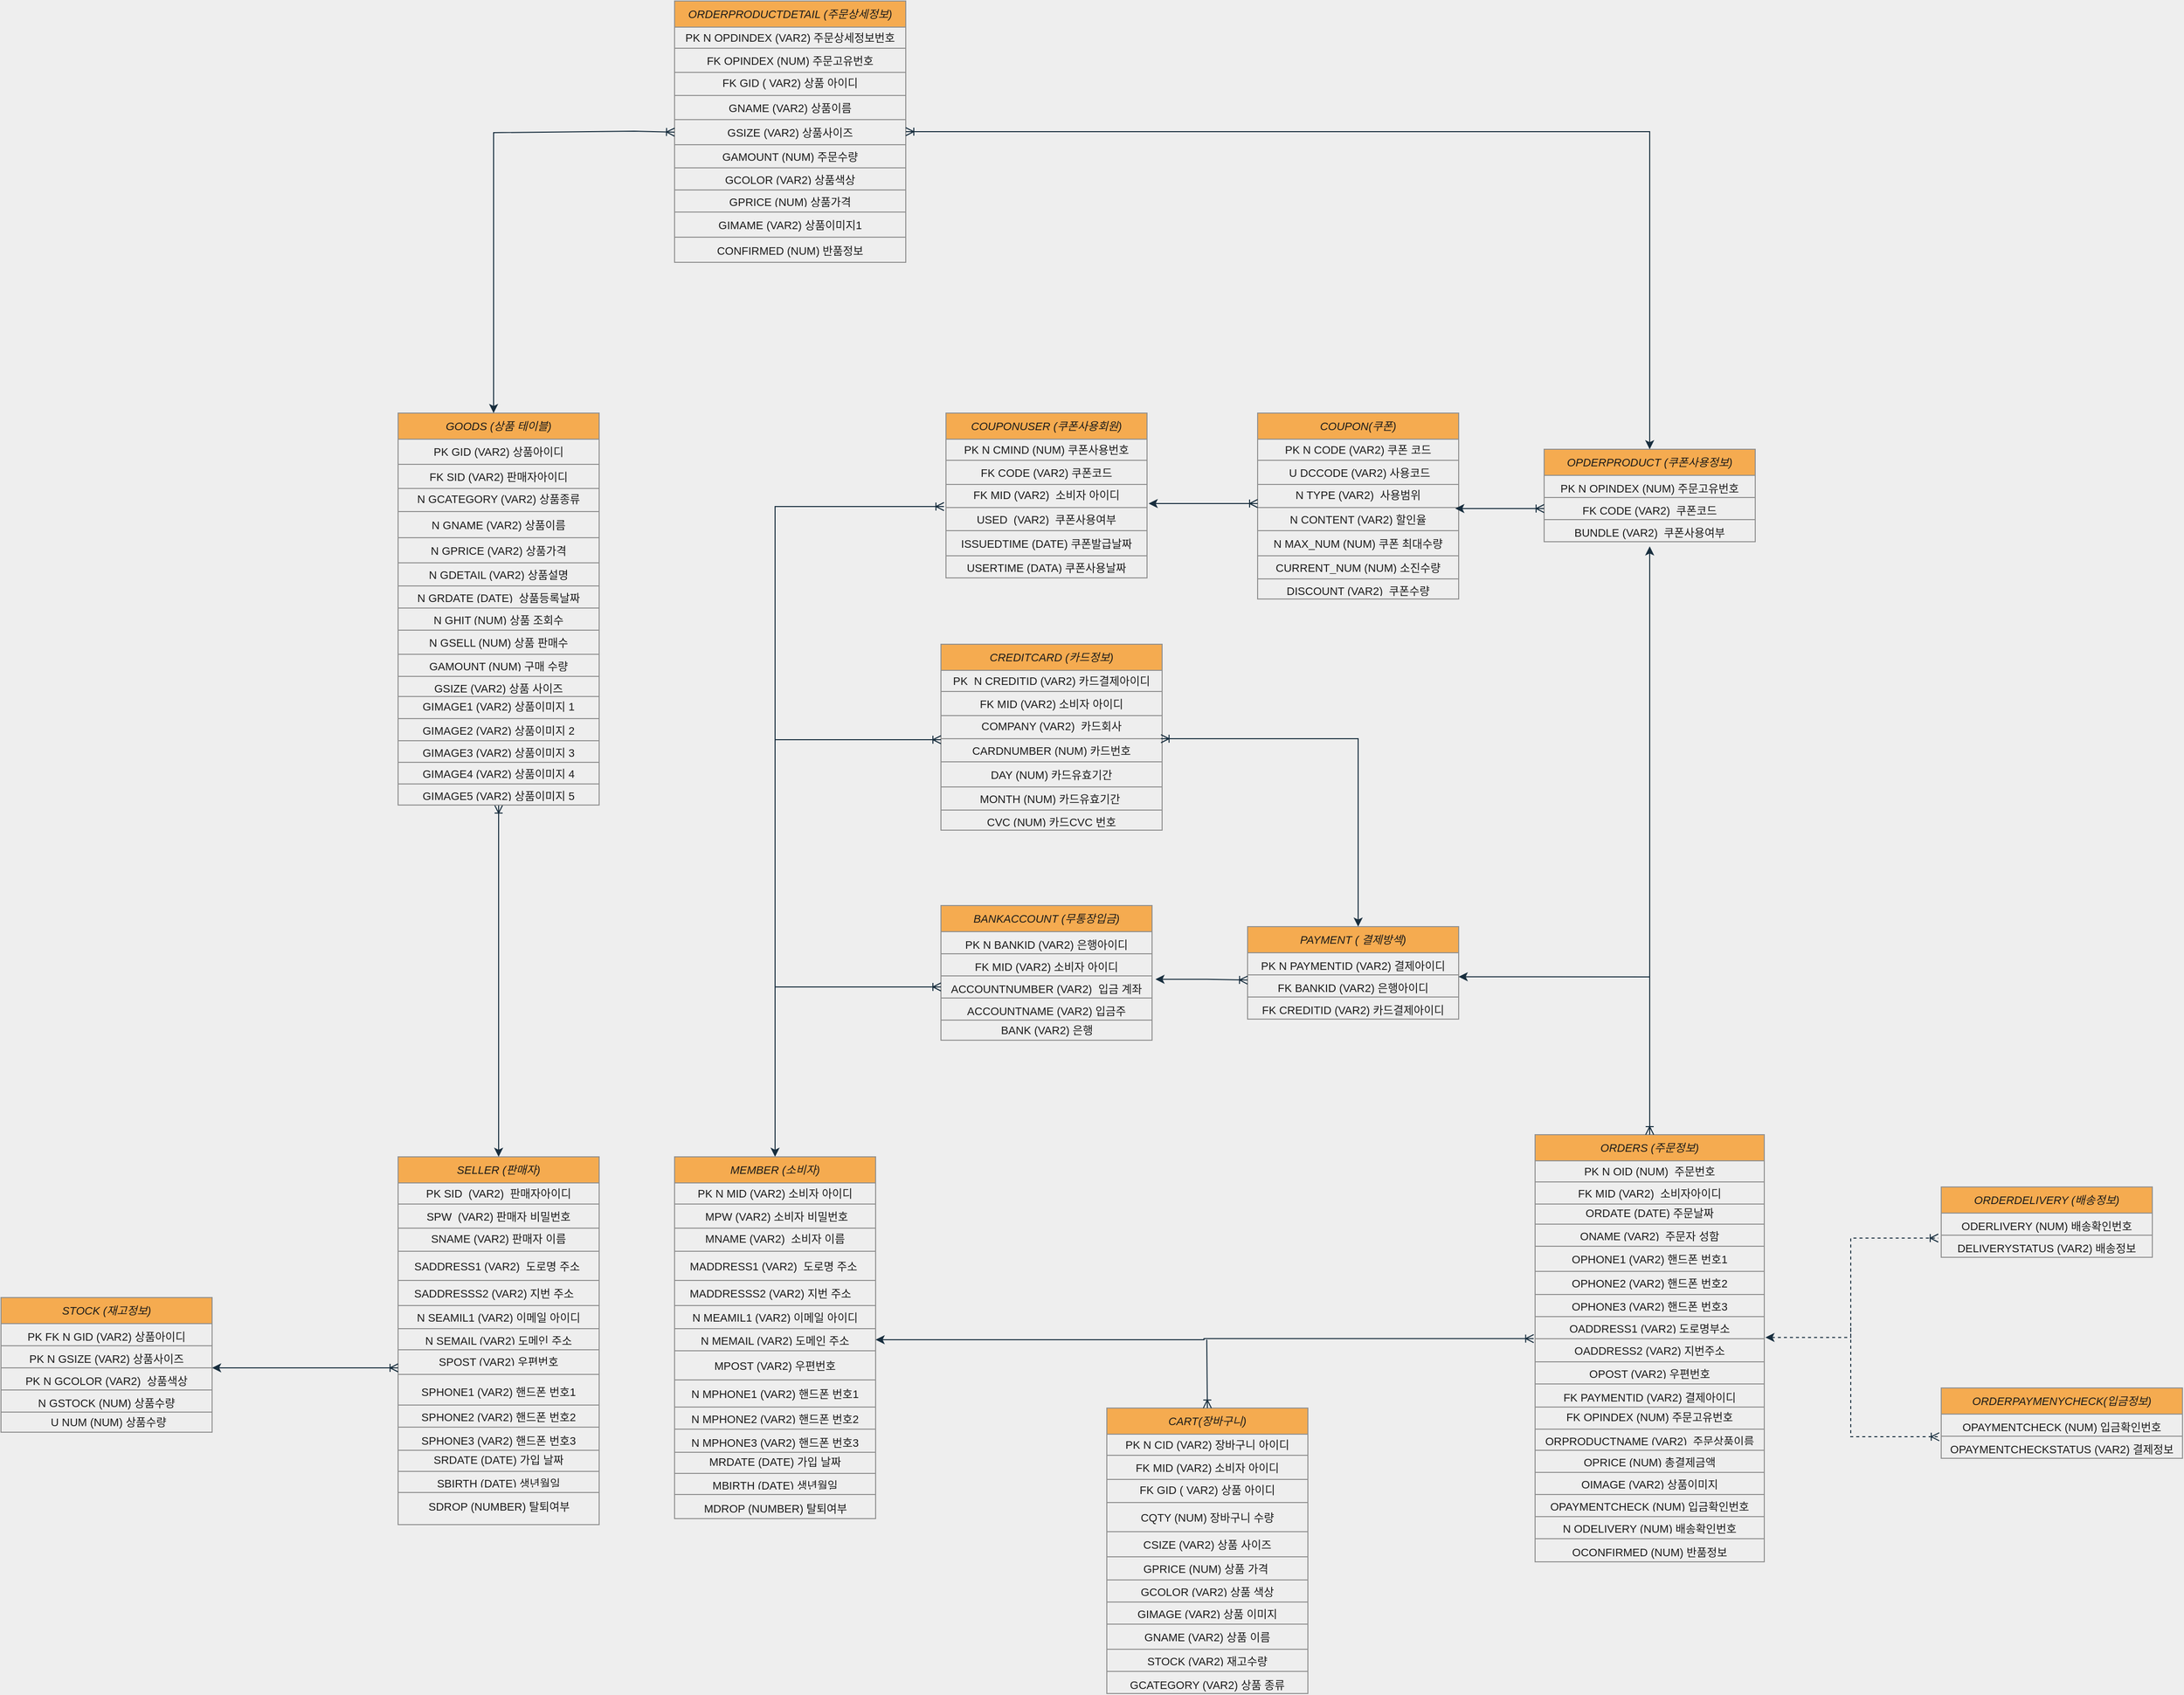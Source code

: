 <mxfile version="17.1.3" type="device"><diagram id="C5RBs43oDa-KdzZeNtuy" name="Page-1"><mxGraphModel dx="1673" dy="2065" grid="1" gridSize="10" guides="1" tooltips="1" connect="1" arrows="1" fold="1" page="1" pageScale="1" pageWidth="827" pageHeight="1169" background="#EEEEEE" math="0" shadow="0"><root><mxCell id="WIyWlLk6GJQsqaUBKTNV-0"/><mxCell id="WIyWlLk6GJQsqaUBKTNV-1" parent="WIyWlLk6GJQsqaUBKTNV-0"/><mxCell id="zkfFHV4jXpPFQw0GAbJ--0" value="SELLER (판매자)" style="swimlane;fontStyle=2;align=center;verticalAlign=top;childLayout=stackLayout;horizontal=1;startSize=26;horizontalStack=0;resizeParent=1;resizeLast=0;collapsible=1;marginBottom=0;rounded=0;shadow=0;strokeWidth=1;fillColor=#F5AB50;strokeColor=#909090;fontColor=#1A1A1A;fontSize=11;" parent="WIyWlLk6GJQsqaUBKTNV-1" vertex="1"><mxGeometry x="635" y="500" width="200" height="366" as="geometry"><mxRectangle x="230" y="140" width="160" height="26" as="alternateBounds"/></mxGeometry></mxCell><mxCell id="zkfFHV4jXpPFQw0GAbJ--1" value="PK SID  (VAR2)  판매자아이디" style="text;align=center;verticalAlign=middle;spacingLeft=4;spacingRight=4;overflow=hidden;rotatable=0;points=[[0,0.5],[1,0.5]];portConstraint=eastwest;fontColor=#1A1A1A;fontSize=11;horizontal=1;spacing=2;labelBackgroundColor=none;labelBorderColor=none;labelPosition=center;verticalLabelPosition=middle;" parent="zkfFHV4jXpPFQw0GAbJ--0" vertex="1"><mxGeometry y="26" width="200" height="20" as="geometry"/></mxCell><mxCell id="zkfFHV4jXpPFQw0GAbJ--4" value="" style="line;strokeWidth=1;align=center;verticalAlign=middle;spacingTop=-1;spacingLeft=3;spacingRight=3;rotatable=0;labelPosition=center;points=[];portConstraint=eastwest;labelBackgroundColor=none;fillColor=#F5AB50;strokeColor=#909090;fontColor=#1A1A1A;fontSize=11;horizontal=1;spacing=2;labelBorderColor=none;verticalLabelPosition=middle;" parent="zkfFHV4jXpPFQw0GAbJ--0" vertex="1"><mxGeometry y="46" width="200" height="2" as="geometry"/></mxCell><mxCell id="zkfFHV4jXpPFQw0GAbJ--2" value="SPW  (VAR2) 판매자 비밀번호" style="text;align=center;verticalAlign=middle;spacingLeft=4;spacingRight=4;overflow=hidden;rotatable=0;points=[[0,0.5],[1,0.5]];portConstraint=eastwest;rounded=0;shadow=0;fontColor=#1A1A1A;fontSize=11;horizontal=1;spacing=2;labelBackgroundColor=none;labelBorderColor=none;labelPosition=center;verticalLabelPosition=middle;" parent="zkfFHV4jXpPFQw0GAbJ--0" vertex="1"><mxGeometry y="48" width="200" height="22" as="geometry"/></mxCell><mxCell id="juC206n4w8Hb8oQBWboZ-5" value="" style="line;strokeWidth=1;align=center;verticalAlign=middle;spacingTop=-1;spacingLeft=3;spacingRight=3;rotatable=0;labelPosition=center;points=[];portConstraint=eastwest;labelBackgroundColor=none;fillColor=#F5AB50;strokeColor=#909090;fontColor=#1A1A1A;fontSize=11;horizontal=1;spacing=2;labelBorderColor=none;verticalLabelPosition=middle;" parent="zkfFHV4jXpPFQw0GAbJ--0" vertex="1"><mxGeometry y="70" width="200" height="2" as="geometry"/></mxCell><mxCell id="zkfFHV4jXpPFQw0GAbJ--3" value="SNAME (VAR2) 판매자 이름" style="text;align=center;verticalAlign=middle;spacingLeft=4;spacingRight=4;overflow=hidden;rotatable=0;points=[[0,0.5],[1,0.5]];portConstraint=eastwest;rounded=0;shadow=0;fontColor=#1A1A1A;fontSize=11;horizontal=1;spacing=2;labelBackgroundColor=none;labelBorderColor=none;labelPosition=center;verticalLabelPosition=middle;" parent="zkfFHV4jXpPFQw0GAbJ--0" vertex="1"><mxGeometry y="72" width="200" height="18" as="geometry"/></mxCell><mxCell id="juC206n4w8Hb8oQBWboZ-4" value="" style="line;strokeWidth=1;align=center;verticalAlign=middle;spacingTop=-1;spacingLeft=3;spacingRight=3;rotatable=0;labelPosition=center;points=[];portConstraint=eastwest;labelBackgroundColor=none;fillColor=#F5AB50;strokeColor=#909090;fontColor=#1A1A1A;fontSize=11;horizontal=1;spacing=2;labelBorderColor=none;verticalLabelPosition=middle;" parent="zkfFHV4jXpPFQw0GAbJ--0" vertex="1"><mxGeometry y="90" width="200" height="8" as="geometry"/></mxCell><mxCell id="zkfFHV4jXpPFQw0GAbJ--5" value="SADDRESS1 (VAR2)  도로명 주소 " style="text;align=center;verticalAlign=middle;spacingLeft=4;spacingRight=4;overflow=hidden;rotatable=0;points=[[0,0.5],[1,0.5]];portConstraint=eastwest;fontColor=#1A1A1A;flipH=0;flipV=0;fontSize=11;horizontal=1;spacing=2;labelBackgroundColor=none;labelBorderColor=none;labelPosition=center;verticalLabelPosition=middle;" parent="zkfFHV4jXpPFQw0GAbJ--0" vertex="1"><mxGeometry y="98" width="200" height="21" as="geometry"/></mxCell><mxCell id="juC206n4w8Hb8oQBWboZ-47" value="" style="line;strokeWidth=1;align=center;verticalAlign=middle;spacingTop=-1;spacingLeft=3;spacingRight=3;rotatable=0;labelPosition=center;points=[];portConstraint=eastwest;labelBackgroundColor=none;fillColor=#F5AB50;strokeColor=#909090;fontColor=#1A1A1A;fontSize=11;horizontal=1;spacing=2;labelBorderColor=none;verticalLabelPosition=middle;" parent="zkfFHV4jXpPFQw0GAbJ--0" vertex="1"><mxGeometry y="119" width="200" height="8" as="geometry"/></mxCell><mxCell id="juC206n4w8Hb8oQBWboZ-46" value="SADDRESSS2 (VAR2) 지번 주소   " style="text;align=center;verticalAlign=middle;spacingLeft=4;spacingRight=4;overflow=hidden;rotatable=0;points=[[0,0.5],[1,0.5]];portConstraint=eastwest;fontColor=#1A1A1A;flipH=0;flipV=0;fontSize=11;horizontal=1;spacing=2;labelBackgroundColor=none;labelBorderColor=none;labelPosition=center;verticalLabelPosition=middle;" parent="zkfFHV4jXpPFQw0GAbJ--0" vertex="1"><mxGeometry y="127" width="200" height="17" as="geometry"/></mxCell><mxCell id="juC206n4w8Hb8oQBWboZ-48" value="" style="line;strokeWidth=1;align=center;verticalAlign=middle;spacingTop=-1;spacingLeft=3;spacingRight=3;rotatable=0;labelPosition=center;points=[];portConstraint=eastwest;labelBackgroundColor=none;fillColor=#F5AB50;strokeColor=#909090;fontColor=#1A1A1A;fontSize=11;horizontal=1;spacing=2;labelBorderColor=none;verticalLabelPosition=middle;" parent="zkfFHV4jXpPFQw0GAbJ--0" vertex="1"><mxGeometry y="144" width="200" height="8" as="geometry"/></mxCell><mxCell id="juC206n4w8Hb8oQBWboZ-45" value="N SEAMIL1 (VAR2) 이메일 아이디" style="text;align=center;verticalAlign=middle;spacingLeft=4;spacingRight=4;overflow=hidden;rotatable=0;points=[[0,0.5],[1,0.5]];portConstraint=eastwest;fontColor=#1A1A1A;flipH=0;flipV=0;fontSize=11;horizontal=1;spacing=2;labelBackgroundColor=none;labelBorderColor=none;labelPosition=center;verticalLabelPosition=middle;" parent="zkfFHV4jXpPFQw0GAbJ--0" vertex="1"><mxGeometry y="152" width="200" height="15" as="geometry"/></mxCell><mxCell id="juC206n4w8Hb8oQBWboZ-49" value="" style="line;strokeWidth=1;align=center;verticalAlign=middle;spacingTop=-1;spacingLeft=3;spacingRight=3;rotatable=0;labelPosition=center;points=[];portConstraint=eastwest;labelBackgroundColor=none;fillColor=#F5AB50;strokeColor=#909090;fontColor=#1A1A1A;fontSize=11;horizontal=1;spacing=2;labelBorderColor=none;verticalLabelPosition=middle;" parent="zkfFHV4jXpPFQw0GAbJ--0" vertex="1"><mxGeometry y="167" width="200" height="8" as="geometry"/></mxCell><mxCell id="juC206n4w8Hb8oQBWboZ-44" value="N SEMAIL (VAR2) 도메인 주소" style="text;align=center;verticalAlign=middle;spacingLeft=4;spacingRight=4;overflow=hidden;rotatable=0;points=[[0,0.5],[1,0.5]];portConstraint=eastwest;fontColor=#1A1A1A;flipH=0;flipV=0;fontSize=11;horizontal=1;spacing=2;labelBackgroundColor=none;labelBorderColor=none;labelPosition=center;verticalLabelPosition=middle;" parent="zkfFHV4jXpPFQw0GAbJ--0" vertex="1"><mxGeometry y="175" width="200" height="13" as="geometry"/></mxCell><mxCell id="juC206n4w8Hb8oQBWboZ-50" value="" style="line;strokeWidth=1;align=center;verticalAlign=middle;spacingTop=-1;spacingLeft=3;spacingRight=3;rotatable=0;labelPosition=center;points=[];portConstraint=eastwest;labelBackgroundColor=none;fillColor=#F5AB50;strokeColor=#909090;fontColor=#1A1A1A;fontSize=11;horizontal=1;spacing=2;labelBorderColor=none;verticalLabelPosition=middle;" parent="zkfFHV4jXpPFQw0GAbJ--0" vertex="1"><mxGeometry y="188" width="200" height="8" as="geometry"/></mxCell><mxCell id="juC206n4w8Hb8oQBWboZ-43" value="SPOST (VAR2) 우편번호" style="text;align=center;verticalAlign=middle;spacingLeft=4;spacingRight=4;overflow=hidden;rotatable=0;points=[[0,0.5],[1,0.5]];portConstraint=eastwest;fontColor=#1A1A1A;flipH=0;flipV=0;fontSize=11;horizontal=1;spacing=2;labelBackgroundColor=none;labelBorderColor=none;labelPosition=center;verticalLabelPosition=middle;" parent="zkfFHV4jXpPFQw0GAbJ--0" vertex="1"><mxGeometry y="196" width="200" height="13" as="geometry"/></mxCell><mxCell id="juC206n4w8Hb8oQBWboZ-51" value="" style="line;strokeWidth=1;align=center;verticalAlign=middle;spacingTop=-1;spacingLeft=3;spacingRight=3;rotatable=0;labelPosition=center;points=[];portConstraint=eastwest;labelBackgroundColor=none;fillColor=#F5AB50;strokeColor=#909090;fontColor=#1A1A1A;fontSize=11;horizontal=1;spacing=2;labelBorderColor=none;verticalLabelPosition=middle;" parent="zkfFHV4jXpPFQw0GAbJ--0" vertex="1"><mxGeometry y="209" width="200" height="15" as="geometry"/></mxCell><mxCell id="juC206n4w8Hb8oQBWboZ-42" value="SPHONE1 (VAR2) 핸드폰 번호1" style="text;align=center;verticalAlign=middle;spacingLeft=4;spacingRight=4;overflow=hidden;rotatable=0;points=[[0,0.5],[1,0.5]];portConstraint=eastwest;fontColor=#1A1A1A;flipH=0;flipV=0;fontSize=11;horizontal=1;spacing=2;labelBackgroundColor=none;labelBorderColor=none;labelPosition=center;verticalLabelPosition=middle;" parent="zkfFHV4jXpPFQw0GAbJ--0" vertex="1"><mxGeometry y="224" width="200" height="19" as="geometry"/></mxCell><mxCell id="juC206n4w8Hb8oQBWboZ-52" value="" style="line;strokeWidth=1;align=center;verticalAlign=middle;spacingTop=-1;spacingLeft=3;spacingRight=3;rotatable=0;labelPosition=center;points=[];portConstraint=eastwest;labelBackgroundColor=none;fillColor=#F5AB50;strokeColor=#909090;fontColor=#1A1A1A;fontSize=11;horizontal=1;spacing=2;labelBorderColor=none;verticalLabelPosition=middle;" parent="zkfFHV4jXpPFQw0GAbJ--0" vertex="1"><mxGeometry y="243" width="200" height="8" as="geometry"/></mxCell><mxCell id="juC206n4w8Hb8oQBWboZ-41" value="SPHONE2 (VAR2) 핸드폰 번호2" style="text;align=center;verticalAlign=middle;spacingLeft=4;spacingRight=4;overflow=hidden;rotatable=0;points=[[0,0.5],[1,0.5]];portConstraint=eastwest;fontColor=#1A1A1A;flipH=0;flipV=0;fontSize=11;horizontal=1;spacing=2;labelBackgroundColor=none;labelBorderColor=none;labelPosition=center;verticalLabelPosition=middle;" parent="zkfFHV4jXpPFQw0GAbJ--0" vertex="1"><mxGeometry y="251" width="200" height="14" as="geometry"/></mxCell><mxCell id="juC206n4w8Hb8oQBWboZ-53" value="" style="line;strokeWidth=1;align=center;verticalAlign=middle;spacingTop=-1;spacingLeft=3;spacingRight=3;rotatable=0;labelPosition=center;points=[];portConstraint=eastwest;labelBackgroundColor=none;fillColor=#F5AB50;strokeColor=#909090;fontColor=#1A1A1A;fontSize=11;horizontal=1;spacing=2;labelBorderColor=none;verticalLabelPosition=middle;" parent="zkfFHV4jXpPFQw0GAbJ--0" vertex="1"><mxGeometry y="265" width="200" height="8" as="geometry"/></mxCell><mxCell id="juC206n4w8Hb8oQBWboZ-40" value="SPHONE3 (VAR2) 핸드폰 번호3" style="text;align=center;verticalAlign=middle;spacingLeft=4;spacingRight=4;overflow=hidden;rotatable=0;points=[[0,0.5],[1,0.5]];portConstraint=eastwest;fontColor=#1A1A1A;flipH=0;flipV=0;fontSize=11;horizontal=1;spacing=2;labelBackgroundColor=none;labelBorderColor=none;labelPosition=center;verticalLabelPosition=middle;" parent="zkfFHV4jXpPFQw0GAbJ--0" vertex="1"><mxGeometry y="273" width="200" height="18" as="geometry"/></mxCell><mxCell id="juC206n4w8Hb8oQBWboZ-54" value="" style="line;strokeWidth=1;align=center;verticalAlign=middle;spacingTop=-1;spacingLeft=3;spacingRight=3;rotatable=0;labelPosition=center;points=[];portConstraint=eastwest;labelBackgroundColor=none;fillColor=#F5AB50;strokeColor=#909090;fontColor=#1A1A1A;fontSize=11;horizontal=1;spacing=2;labelBorderColor=none;verticalLabelPosition=middle;" parent="zkfFHV4jXpPFQw0GAbJ--0" vertex="1"><mxGeometry y="291" width="200" height="2" as="geometry"/></mxCell><mxCell id="juC206n4w8Hb8oQBWboZ-39" value="SRDATE (DATE) 가입 날짜" style="text;align=center;verticalAlign=middle;spacingLeft=4;spacingRight=4;overflow=hidden;rotatable=0;points=[[0,0.5],[1,0.5]];portConstraint=eastwest;fontColor=#1A1A1A;flipH=0;flipV=0;fontSize=11;horizontal=1;spacing=2;labelBackgroundColor=none;labelBorderColor=none;labelPosition=center;verticalLabelPosition=middle;" parent="zkfFHV4jXpPFQw0GAbJ--0" vertex="1"><mxGeometry y="293" width="200" height="16" as="geometry"/></mxCell><mxCell id="juC206n4w8Hb8oQBWboZ-55" value="" style="line;strokeWidth=1;align=center;verticalAlign=middle;spacingTop=-1;spacingLeft=3;spacingRight=3;rotatable=0;labelPosition=center;points=[];portConstraint=eastwest;labelBackgroundColor=none;fillColor=#F5AB50;strokeColor=#909090;fontColor=#1A1A1A;fontSize=11;horizontal=1;spacing=2;labelBorderColor=none;verticalLabelPosition=middle;" parent="zkfFHV4jXpPFQw0GAbJ--0" vertex="1"><mxGeometry y="309" width="200" height="8" as="geometry"/></mxCell><mxCell id="juC206n4w8Hb8oQBWboZ-38" value="SBIRTH (DATE) 생년월일" style="text;align=center;verticalAlign=middle;spacingLeft=4;spacingRight=4;overflow=hidden;rotatable=0;points=[[0,0.5],[1,0.5]];portConstraint=eastwest;fontColor=#1A1A1A;flipH=0;flipV=0;fontSize=11;labelBackgroundColor=none;labelBorderColor=none;labelPosition=center;verticalLabelPosition=middle;" parent="zkfFHV4jXpPFQw0GAbJ--0" vertex="1"><mxGeometry y="317" width="200" height="13" as="geometry"/></mxCell><mxCell id="juC206n4w8Hb8oQBWboZ-83" value="" style="line;strokeWidth=1;align=center;verticalAlign=middle;spacingTop=-1;spacingLeft=3;spacingRight=3;rotatable=0;labelPosition=center;points=[];portConstraint=eastwest;labelBackgroundColor=none;fillColor=#F5AB50;strokeColor=#909090;fontColor=#1A1A1A;fontSize=11;horizontal=1;spacing=2;labelBorderColor=none;verticalLabelPosition=middle;" parent="zkfFHV4jXpPFQw0GAbJ--0" vertex="1"><mxGeometry y="330" width="200" height="8" as="geometry"/></mxCell><mxCell id="juC206n4w8Hb8oQBWboZ-84" value="SDROP (NUMBER) 탈퇴여부" style="text;html=1;align=center;verticalAlign=middle;resizable=0;points=[];autosize=1;strokeColor=none;fillColor=none;fontSize=11;fontFamily=Helvetica;fontColor=#1A1A1A;" parent="zkfFHV4jXpPFQw0GAbJ--0" vertex="1"><mxGeometry y="338" width="200" height="20" as="geometry"/></mxCell><mxCell id="zkfFHV4jXpPFQw0GAbJ--12" value="" style="endArrow=ERoneToMany;endFill=0;shadow=0;strokeWidth=1;rounded=0;edgeStyle=elbowEdgeStyle;elbow=vertical;labelBackgroundColor=#EEEEEE;strokeColor=#182E3E;fontColor=#1A1A1A;align=center;fontSize=11;exitX=0.5;exitY=0;exitDx=0;exitDy=0;startArrow=classic;startFill=1;" parent="WIyWlLk6GJQsqaUBKTNV-1" source="zkfFHV4jXpPFQw0GAbJ--0" edge="1"><mxGeometry width="160" relative="1" as="geometry"><mxPoint x="690" y="890" as="sourcePoint"/><mxPoint x="735" y="150" as="targetPoint"/><Array as="points"><mxPoint x="735" y="160"/><mxPoint x="2550" y="620"/><mxPoint x="580" y="1050"/><mxPoint x="540" y="1030"/></Array></mxGeometry></mxCell><mxCell id="I28FwdFjgNzd175ZLD7L-0" value="BANKACCOUNT (무통장입금)" style="swimlane;fontStyle=2;align=center;verticalAlign=top;childLayout=stackLayout;horizontal=1;startSize=26;horizontalStack=0;resizeParent=1;resizeLast=0;collapsible=1;marginBottom=0;rounded=0;shadow=0;strokeWidth=1;fillColor=#F5AB50;strokeColor=#909090;fontColor=#1A1A1A;sketch=0;fontSize=11;" parent="WIyWlLk6GJQsqaUBKTNV-1" vertex="1"><mxGeometry x="1175" y="250" width="210" height="134" as="geometry"><mxRectangle x="230" y="140" width="160" height="26" as="alternateBounds"/></mxGeometry></mxCell><mxCell id="I28FwdFjgNzd175ZLD7L-1" value="PK N BANKID (VAR2) 은행아이디" style="text;align=center;verticalAlign=top;spacingLeft=4;spacingRight=4;overflow=hidden;rotatable=0;points=[[0,0.5],[1,0.5]];portConstraint=eastwest;fontColor=#1A1A1A;strokeColor=#909090;fontSize=11;" parent="I28FwdFjgNzd175ZLD7L-0" vertex="1"><mxGeometry y="26" width="210" height="22" as="geometry"/></mxCell><mxCell id="Mj22wA_YcgLcyyeErqDg-43" value="FK MID (VAR2) 소비자 아이디" style="text;align=center;verticalAlign=top;spacingLeft=4;spacingRight=4;overflow=hidden;rotatable=0;points=[[0,0.5],[1,0.5]];portConstraint=eastwest;fontColor=#1A1A1A;strokeColor=#909090;fontSize=11;" vertex="1" parent="I28FwdFjgNzd175ZLD7L-0"><mxGeometry y="48" width="210" height="22" as="geometry"/></mxCell><mxCell id="Mj22wA_YcgLcyyeErqDg-44" value="ACCOUNTNUMBER (VAR2)  입금 계좌" style="text;align=center;verticalAlign=top;spacingLeft=4;spacingRight=4;overflow=hidden;rotatable=0;points=[[0,0.5],[1,0.5]];portConstraint=eastwest;fontColor=#1A1A1A;strokeColor=#909090;fontSize=11;" vertex="1" parent="I28FwdFjgNzd175ZLD7L-0"><mxGeometry y="70" width="210" height="22" as="geometry"/></mxCell><mxCell id="Mj22wA_YcgLcyyeErqDg-45" value="ACCOUNTNAME (VAR2) 입금주" style="text;align=center;verticalAlign=top;spacingLeft=4;spacingRight=4;overflow=hidden;rotatable=0;points=[[0,0.5],[1,0.5]];portConstraint=eastwest;fontColor=#1A1A1A;strokeColor=#909090;fontSize=11;" vertex="1" parent="I28FwdFjgNzd175ZLD7L-0"><mxGeometry y="92" width="210" height="22" as="geometry"/></mxCell><mxCell id="Mj22wA_YcgLcyyeErqDg-48" value="&lt;font color=&quot;#1a1a1a&quot;&gt;&lt;span style=&quot;font-size: 11px&quot;&gt;BANK (VAR2) 은행&lt;/span&gt;&lt;/font&gt;" style="text;html=1;align=center;verticalAlign=middle;resizable=0;points=[];autosize=1;strokeColor=none;fillColor=none;fontColor=#1A1A1A;" vertex="1" parent="I28FwdFjgNzd175ZLD7L-0"><mxGeometry y="114" width="210" height="20" as="geometry"/></mxCell><mxCell id="I28FwdFjgNzd175ZLD7L-6" value="" style="endArrow=ERoneToMany;endFill=0;labelBackgroundColor=#EEEEEE;strokeColor=#182E3E;fontColor=#1A1A1A;rounded=0;shadow=0;sketch=0;edgeStyle=elbowEdgeStyle;verticalAlign=middle;align=center;fontSize=11;startArrow=classic;startFill=1;exitX=0.5;exitY=0;exitDx=0;exitDy=0;exitPerimeter=0;entryX=0;entryY=0.5;entryDx=0;entryDy=0;" parent="WIyWlLk6GJQsqaUBKTNV-1" source="Mj22wA_YcgLcyyeErqDg-1" target="Mj22wA_YcgLcyyeErqDg-44" edge="1"><mxGeometry relative="1" as="geometry"><mxPoint x="970" y="490" as="sourcePoint"/><mxPoint x="1170" y="210" as="targetPoint"/><Array as="points"><mxPoint x="1010" y="360"/><mxPoint x="970" y="500"/><mxPoint x="970" y="480"/><mxPoint x="970" y="460"/><mxPoint x="1130" y="290"/></Array></mxGeometry></mxCell><mxCell id="juC206n4w8Hb8oQBWboZ-89" value="GOODS (상품 테이블)" style="swimlane;fontStyle=2;align=center;verticalAlign=top;childLayout=stackLayout;horizontal=1;startSize=26;horizontalStack=0;resizeParent=1;resizeLast=0;collapsible=1;marginBottom=0;rounded=0;shadow=0;strokeWidth=1;fillColor=#F5AB50;strokeColor=#909090;fontColor=#1A1A1A;fontSize=11;" parent="WIyWlLk6GJQsqaUBKTNV-1" vertex="1"><mxGeometry x="635" y="-240" width="200" height="390" as="geometry"><mxRectangle x="230" y="140" width="160" height="26" as="alternateBounds"/></mxGeometry></mxCell><mxCell id="juC206n4w8Hb8oQBWboZ-90" value="PK GID (VAR2) 상품아이디" style="text;align=center;verticalAlign=middle;spacingLeft=4;spacingRight=4;overflow=hidden;rotatable=0;points=[[0,0.5],[1,0.5]];portConstraint=eastwest;fontColor=#1A1A1A;fontSize=11;horizontal=1;spacing=2;labelBackgroundColor=none;labelBorderColor=none;labelPosition=center;verticalLabelPosition=middle;" parent="juC206n4w8Hb8oQBWboZ-89" vertex="1"><mxGeometry y="26" width="200" height="24" as="geometry"/></mxCell><mxCell id="juC206n4w8Hb8oQBWboZ-91" value="" style="line;strokeWidth=1;align=center;verticalAlign=middle;spacingTop=-1;spacingLeft=3;spacingRight=3;rotatable=0;labelPosition=center;points=[];portConstraint=eastwest;labelBackgroundColor=none;fillColor=#F5AB50;strokeColor=#909090;fontColor=#1A1A1A;fontSize=11;horizontal=1;spacing=2;labelBorderColor=none;verticalLabelPosition=middle;" parent="juC206n4w8Hb8oQBWboZ-89" vertex="1"><mxGeometry y="50" width="200" height="2" as="geometry"/></mxCell><mxCell id="juC206n4w8Hb8oQBWboZ-92" value="FK SID (VAR2) 판매자아이디" style="text;align=center;verticalAlign=middle;spacingLeft=4;spacingRight=4;overflow=hidden;rotatable=0;points=[[0,0.5],[1,0.5]];portConstraint=eastwest;rounded=0;shadow=0;fontColor=#1A1A1A;fontSize=11;horizontal=1;spacing=2;labelBackgroundColor=none;labelBorderColor=none;labelPosition=center;verticalLabelPosition=middle;" parent="juC206n4w8Hb8oQBWboZ-89" vertex="1"><mxGeometry y="52" width="200" height="22" as="geometry"/></mxCell><mxCell id="juC206n4w8Hb8oQBWboZ-93" value="" style="line;strokeWidth=1;align=center;verticalAlign=middle;spacingTop=-1;spacingLeft=3;spacingRight=3;rotatable=0;labelPosition=center;points=[];portConstraint=eastwest;labelBackgroundColor=none;fillColor=#F5AB50;strokeColor=#909090;fontColor=#1A1A1A;fontSize=11;horizontal=1;spacing=2;labelBorderColor=none;verticalLabelPosition=middle;" parent="juC206n4w8Hb8oQBWboZ-89" vertex="1"><mxGeometry y="74" width="200" height="2" as="geometry"/></mxCell><mxCell id="juC206n4w8Hb8oQBWboZ-94" value="N GCATEGORY (VAR2) 상품종류" style="text;align=center;verticalAlign=middle;spacingLeft=4;spacingRight=4;overflow=hidden;rotatable=0;points=[[0,0.5],[1,0.5]];portConstraint=eastwest;rounded=0;shadow=0;fontColor=#1A1A1A;fontSize=11;horizontal=1;spacing=2;labelBackgroundColor=none;labelBorderColor=none;labelPosition=center;verticalLabelPosition=middle;" parent="juC206n4w8Hb8oQBWboZ-89" vertex="1"><mxGeometry y="76" width="200" height="18" as="geometry"/></mxCell><mxCell id="juC206n4w8Hb8oQBWboZ-95" value="" style="line;strokeWidth=1;align=center;verticalAlign=middle;spacingTop=-1;spacingLeft=3;spacingRight=3;rotatable=0;labelPosition=center;points=[];portConstraint=eastwest;labelBackgroundColor=none;fillColor=#F5AB50;strokeColor=#909090;fontColor=#1A1A1A;fontSize=11;horizontal=1;spacing=2;labelBorderColor=none;verticalLabelPosition=middle;" parent="juC206n4w8Hb8oQBWboZ-89" vertex="1"><mxGeometry y="94" width="200" height="8" as="geometry"/></mxCell><mxCell id="juC206n4w8Hb8oQBWboZ-96" value="N GNAME (VAR2) 상품이름" style="text;align=center;verticalAlign=middle;spacingLeft=4;spacingRight=4;overflow=hidden;rotatable=0;points=[[0,0.5],[1,0.5]];portConstraint=eastwest;fontColor=#1A1A1A;flipH=0;flipV=0;fontSize=11;horizontal=1;spacing=2;labelBackgroundColor=none;labelBorderColor=none;labelPosition=center;verticalLabelPosition=middle;" parent="juC206n4w8Hb8oQBWboZ-89" vertex="1"><mxGeometry y="102" width="200" height="18" as="geometry"/></mxCell><mxCell id="juC206n4w8Hb8oQBWboZ-97" value="" style="line;strokeWidth=1;align=center;verticalAlign=middle;spacingTop=-1;spacingLeft=3;spacingRight=3;rotatable=0;labelPosition=center;points=[];portConstraint=eastwest;labelBackgroundColor=none;fillColor=#F5AB50;strokeColor=#909090;fontColor=#1A1A1A;fontSize=11;horizontal=1;spacing=2;labelBorderColor=none;verticalLabelPosition=middle;" parent="juC206n4w8Hb8oQBWboZ-89" vertex="1"><mxGeometry y="120" width="200" height="8" as="geometry"/></mxCell><mxCell id="juC206n4w8Hb8oQBWboZ-98" value="N GPRICE (VAR2) 상품가격" style="text;align=center;verticalAlign=middle;spacingLeft=4;spacingRight=4;overflow=hidden;rotatable=0;points=[[0,0.5],[1,0.5]];portConstraint=eastwest;fontColor=#1A1A1A;flipH=0;flipV=0;fontSize=11;horizontal=1;spacing=2;labelBackgroundColor=none;labelBorderColor=none;labelPosition=center;verticalLabelPosition=middle;" parent="juC206n4w8Hb8oQBWboZ-89" vertex="1"><mxGeometry y="128" width="200" height="17" as="geometry"/></mxCell><mxCell id="juC206n4w8Hb8oQBWboZ-99" value="" style="line;strokeWidth=1;align=center;verticalAlign=middle;spacingTop=-1;spacingLeft=3;spacingRight=3;rotatable=0;labelPosition=center;points=[];portConstraint=eastwest;labelBackgroundColor=none;fillColor=#F5AB50;strokeColor=#909090;fontColor=#1A1A1A;fontSize=11;horizontal=1;spacing=2;labelBorderColor=none;verticalLabelPosition=middle;" parent="juC206n4w8Hb8oQBWboZ-89" vertex="1"><mxGeometry y="145" width="200" height="8" as="geometry"/></mxCell><mxCell id="juC206n4w8Hb8oQBWboZ-100" value="N GDETAIL (VAR2) 상품설명" style="text;align=center;verticalAlign=middle;spacingLeft=4;spacingRight=4;overflow=hidden;rotatable=0;points=[[0,0.5],[1,0.5]];portConstraint=eastwest;fontColor=#1A1A1A;flipH=0;flipV=0;fontSize=11;horizontal=1;spacing=2;labelBackgroundColor=none;labelBorderColor=none;labelPosition=center;verticalLabelPosition=middle;" parent="juC206n4w8Hb8oQBWboZ-89" vertex="1"><mxGeometry y="153" width="200" height="15" as="geometry"/></mxCell><mxCell id="juC206n4w8Hb8oQBWboZ-101" value="" style="line;strokeWidth=1;align=center;verticalAlign=middle;spacingTop=-1;spacingLeft=3;spacingRight=3;rotatable=0;labelPosition=center;points=[];portConstraint=eastwest;labelBackgroundColor=none;fillColor=#F5AB50;strokeColor=#909090;fontColor=#1A1A1A;fontSize=11;horizontal=1;spacing=2;labelBorderColor=none;verticalLabelPosition=middle;" parent="juC206n4w8Hb8oQBWboZ-89" vertex="1"><mxGeometry y="168" width="200" height="8" as="geometry"/></mxCell><mxCell id="juC206n4w8Hb8oQBWboZ-102" value="N GRDATE (DATE)  상품등록날짜" style="text;align=center;verticalAlign=middle;spacingLeft=4;spacingRight=4;overflow=hidden;rotatable=0;points=[[0,0.5],[1,0.5]];portConstraint=eastwest;fontColor=#1A1A1A;flipH=0;flipV=0;fontSize=11;horizontal=1;spacing=2;labelBackgroundColor=none;labelBorderColor=none;labelPosition=center;verticalLabelPosition=middle;" parent="juC206n4w8Hb8oQBWboZ-89" vertex="1"><mxGeometry y="176" width="200" height="14" as="geometry"/></mxCell><mxCell id="juC206n4w8Hb8oQBWboZ-103" value="" style="line;strokeWidth=1;align=center;verticalAlign=middle;spacingTop=-1;spacingLeft=3;spacingRight=3;rotatable=0;labelPosition=center;points=[];portConstraint=eastwest;labelBackgroundColor=none;fillColor=#F5AB50;strokeColor=#909090;fontColor=#1A1A1A;fontSize=11;horizontal=1;spacing=2;labelBorderColor=none;verticalLabelPosition=middle;" parent="juC206n4w8Hb8oQBWboZ-89" vertex="1"><mxGeometry y="190" width="200" height="8" as="geometry"/></mxCell><mxCell id="juC206n4w8Hb8oQBWboZ-104" value="N GHIT (NUM) 상품 조회수" style="text;align=center;verticalAlign=middle;spacingLeft=4;spacingRight=4;overflow=hidden;rotatable=0;points=[[0,0.5],[1,0.5]];portConstraint=eastwest;fontColor=#1A1A1A;flipH=0;flipV=0;fontSize=11;horizontal=1;spacing=2;labelBackgroundColor=none;labelBorderColor=none;labelPosition=center;verticalLabelPosition=middle;" parent="juC206n4w8Hb8oQBWboZ-89" vertex="1"><mxGeometry y="198" width="200" height="14" as="geometry"/></mxCell><mxCell id="juC206n4w8Hb8oQBWboZ-105" value="" style="line;strokeWidth=1;align=center;verticalAlign=middle;spacingTop=-1;spacingLeft=3;spacingRight=3;rotatable=0;labelPosition=center;points=[];portConstraint=eastwest;labelBackgroundColor=none;fillColor=#F5AB50;strokeColor=#909090;fontColor=#1A1A1A;fontSize=11;horizontal=1;spacing=2;labelBorderColor=none;verticalLabelPosition=middle;" parent="juC206n4w8Hb8oQBWboZ-89" vertex="1"><mxGeometry y="212" width="200" height="8" as="geometry"/></mxCell><mxCell id="juC206n4w8Hb8oQBWboZ-106" value="N GSELL (NUM) 상품 판매수" style="text;align=center;verticalAlign=middle;spacingLeft=4;spacingRight=4;overflow=hidden;rotatable=0;points=[[0,0.5],[1,0.5]];portConstraint=eastwest;fontColor=#1A1A1A;flipH=0;flipV=0;fontSize=11;horizontal=1;spacing=2;labelBackgroundColor=none;labelBorderColor=none;labelPosition=center;verticalLabelPosition=middle;" parent="juC206n4w8Hb8oQBWboZ-89" vertex="1"><mxGeometry y="220" width="200" height="16" as="geometry"/></mxCell><mxCell id="juC206n4w8Hb8oQBWboZ-107" value="" style="line;strokeWidth=1;align=center;verticalAlign=middle;spacingTop=-1;spacingLeft=3;spacingRight=3;rotatable=0;labelPosition=center;points=[];portConstraint=eastwest;labelBackgroundColor=none;fillColor=#F5AB50;strokeColor=#909090;fontColor=#1A1A1A;fontSize=11;horizontal=1;spacing=2;labelBorderColor=none;verticalLabelPosition=middle;" parent="juC206n4w8Hb8oQBWboZ-89" vertex="1"><mxGeometry y="236" width="200" height="8" as="geometry"/></mxCell><mxCell id="juC206n4w8Hb8oQBWboZ-108" value="GAMOUNT (NUM) 구매 수량" style="text;align=center;verticalAlign=middle;spacingLeft=4;spacingRight=4;overflow=hidden;rotatable=0;points=[[0,0.5],[1,0.5]];portConstraint=eastwest;fontColor=#1A1A1A;flipH=0;flipV=0;fontSize=11;horizontal=1;spacing=2;labelBackgroundColor=none;labelBorderColor=none;labelPosition=center;verticalLabelPosition=middle;" parent="juC206n4w8Hb8oQBWboZ-89" vertex="1"><mxGeometry y="244" width="200" height="14" as="geometry"/></mxCell><mxCell id="juC206n4w8Hb8oQBWboZ-109" value="" style="line;strokeWidth=1;align=center;verticalAlign=middle;spacingTop=-1;spacingLeft=3;spacingRight=3;rotatable=0;labelPosition=center;points=[];portConstraint=eastwest;labelBackgroundColor=none;fillColor=#F5AB50;strokeColor=#909090;fontColor=#1A1A1A;fontSize=11;horizontal=1;spacing=2;labelBorderColor=none;verticalLabelPosition=middle;" parent="juC206n4w8Hb8oQBWboZ-89" vertex="1"><mxGeometry y="258" width="200" height="8" as="geometry"/></mxCell><mxCell id="juC206n4w8Hb8oQBWboZ-110" value="GSIZE (VAR2) 상품 사이즈" style="text;align=center;verticalAlign=middle;spacingLeft=4;spacingRight=4;overflow=hidden;rotatable=0;points=[[0,0.5],[1,0.5]];portConstraint=eastwest;fontColor=#1A1A1A;flipH=0;flipV=0;fontSize=11;horizontal=1;spacing=2;labelBackgroundColor=none;labelBorderColor=none;labelPosition=center;verticalLabelPosition=middle;" parent="juC206n4w8Hb8oQBWboZ-89" vertex="1"><mxGeometry y="266" width="200" height="15" as="geometry"/></mxCell><mxCell id="juC206n4w8Hb8oQBWboZ-111" value="" style="line;strokeWidth=1;align=center;verticalAlign=middle;spacingTop=-1;spacingLeft=3;spacingRight=3;rotatable=0;labelPosition=center;points=[];portConstraint=eastwest;labelBackgroundColor=none;fillColor=#F5AB50;strokeColor=#909090;fontColor=#1A1A1A;fontSize=11;horizontal=1;spacing=2;labelBorderColor=none;verticalLabelPosition=middle;" parent="juC206n4w8Hb8oQBWboZ-89" vertex="1"><mxGeometry y="281" width="200" height="2" as="geometry"/></mxCell><mxCell id="juC206n4w8Hb8oQBWboZ-112" value="GIMAGE1 (VAR2) 상품이미지 1" style="text;align=center;verticalAlign=middle;spacingLeft=4;spacingRight=4;overflow=hidden;rotatable=0;points=[[0,0.5],[1,0.5]];portConstraint=eastwest;fontColor=#1A1A1A;flipH=0;flipV=0;fontSize=11;horizontal=1;spacing=2;labelBackgroundColor=none;labelBorderColor=none;labelPosition=center;verticalLabelPosition=middle;" parent="juC206n4w8Hb8oQBWboZ-89" vertex="1"><mxGeometry y="283" width="200" height="17" as="geometry"/></mxCell><mxCell id="juC206n4w8Hb8oQBWboZ-113" value="" style="line;strokeWidth=1;align=center;verticalAlign=middle;spacingTop=-1;spacingLeft=3;spacingRight=3;rotatable=0;labelPosition=center;points=[];portConstraint=eastwest;labelBackgroundColor=none;fillColor=#F5AB50;strokeColor=#909090;fontColor=#1A1A1A;fontSize=11;horizontal=1;spacing=2;labelBorderColor=none;verticalLabelPosition=middle;" parent="juC206n4w8Hb8oQBWboZ-89" vertex="1"><mxGeometry y="300" width="200" height="8" as="geometry"/></mxCell><mxCell id="juC206n4w8Hb8oQBWboZ-114" value="GIMAGE2 (VAR2) 상품이미지 2" style="text;align=center;verticalAlign=middle;spacingLeft=4;spacingRight=4;overflow=hidden;rotatable=0;points=[[0,0.5],[1,0.5]];portConstraint=eastwest;fontColor=#1A1A1A;flipH=0;flipV=0;fontSize=11;labelBackgroundColor=none;labelBorderColor=none;labelPosition=center;verticalLabelPosition=middle;" parent="juC206n4w8Hb8oQBWboZ-89" vertex="1"><mxGeometry y="308" width="200" height="14" as="geometry"/></mxCell><mxCell id="juC206n4w8Hb8oQBWboZ-115" value="" style="line;strokeWidth=1;align=center;verticalAlign=middle;spacingTop=-1;spacingLeft=3;spacingRight=3;rotatable=0;labelPosition=center;points=[];portConstraint=eastwest;labelBackgroundColor=none;fillColor=#F5AB50;strokeColor=#909090;fontColor=#1A1A1A;fontSize=11;horizontal=1;spacing=2;labelBorderColor=none;verticalLabelPosition=middle;" parent="juC206n4w8Hb8oQBWboZ-89" vertex="1"><mxGeometry y="322" width="200" height="8" as="geometry"/></mxCell><mxCell id="juC206n4w8Hb8oQBWboZ-123" value="GIMAGE3 (VAR2) 상품이미지 3" style="text;align=center;verticalAlign=middle;spacingLeft=4;spacingRight=4;overflow=hidden;rotatable=0;points=[[0,0.5],[1,0.5]];portConstraint=eastwest;fontColor=#1A1A1A;flipH=0;flipV=0;fontSize=11;labelBackgroundColor=none;labelBorderColor=none;labelPosition=center;verticalLabelPosition=middle;" parent="juC206n4w8Hb8oQBWboZ-89" vertex="1"><mxGeometry y="330" width="200" height="14" as="geometry"/></mxCell><mxCell id="juC206n4w8Hb8oQBWboZ-117" value="" style="line;strokeWidth=1;align=center;verticalAlign=middle;spacingTop=-1;spacingLeft=3;spacingRight=3;rotatable=0;labelPosition=center;points=[];portConstraint=eastwest;labelBackgroundColor=none;fillColor=#F5AB50;strokeColor=#909090;fontColor=#1A1A1A;fontSize=11;horizontal=1;spacing=2;labelBorderColor=none;verticalLabelPosition=middle;" parent="juC206n4w8Hb8oQBWboZ-89" vertex="1"><mxGeometry y="344" width="200" height="7" as="geometry"/></mxCell><mxCell id="juC206n4w8Hb8oQBWboZ-125" value="GIMAGE4 (VAR2) 상품이미지 4" style="text;align=center;verticalAlign=middle;spacingLeft=4;spacingRight=4;overflow=hidden;rotatable=0;points=[[0,0.5],[1,0.5]];portConstraint=eastwest;fontColor=#1A1A1A;flipH=0;flipV=0;fontSize=11;labelBackgroundColor=none;labelBorderColor=none;labelPosition=center;verticalLabelPosition=middle;" parent="juC206n4w8Hb8oQBWboZ-89" vertex="1"><mxGeometry y="351" width="200" height="14" as="geometry"/></mxCell><mxCell id="juC206n4w8Hb8oQBWboZ-120" value="" style="line;strokeWidth=1;align=center;verticalAlign=middle;spacingTop=-1;spacingLeft=3;spacingRight=3;rotatable=0;labelPosition=center;points=[];portConstraint=eastwest;labelBackgroundColor=none;fillColor=#F5AB50;strokeColor=#909090;fontColor=#1A1A1A;fontSize=11;horizontal=1;spacing=2;labelBorderColor=none;verticalLabelPosition=middle;" parent="juC206n4w8Hb8oQBWboZ-89" vertex="1"><mxGeometry y="365" width="200" height="8" as="geometry"/></mxCell><mxCell id="juC206n4w8Hb8oQBWboZ-124" value="GIMAGE5 (VAR2) 상품이미지 5" style="text;align=center;verticalAlign=middle;spacingLeft=4;spacingRight=4;overflow=hidden;rotatable=0;points=[[0,0.5],[1,0.5]];portConstraint=eastwest;fontColor=#1A1A1A;flipH=0;flipV=0;fontSize=11;labelBackgroundColor=none;labelBorderColor=none;labelPosition=center;verticalLabelPosition=middle;" parent="juC206n4w8Hb8oQBWboZ-89" vertex="1"><mxGeometry y="373" width="200" height="14" as="geometry"/></mxCell><mxCell id="Mj22wA_YcgLcyyeErqDg-1" value="MEMBER (소비자)" style="swimlane;fontStyle=2;align=center;verticalAlign=top;childLayout=stackLayout;horizontal=1;startSize=26;horizontalStack=0;resizeParent=1;resizeLast=0;collapsible=1;marginBottom=0;rounded=0;shadow=0;strokeWidth=1;fillColor=#F5AB50;strokeColor=#909090;fontColor=#1A1A1A;fontSize=11;" vertex="1" parent="WIyWlLk6GJQsqaUBKTNV-1"><mxGeometry x="910" y="500" width="200" height="360" as="geometry"><mxRectangle x="230" y="140" width="160" height="26" as="alternateBounds"/></mxGeometry></mxCell><mxCell id="Mj22wA_YcgLcyyeErqDg-2" value="PK N MID (VAR2) 소비자 아이디" style="text;align=center;verticalAlign=middle;spacingLeft=4;spacingRight=4;overflow=hidden;rotatable=0;points=[[0,0.5],[1,0.5]];portConstraint=eastwest;fontColor=#1A1A1A;fontSize=11;horizontal=1;spacing=2;labelBackgroundColor=none;labelBorderColor=none;labelPosition=center;verticalLabelPosition=middle;" vertex="1" parent="Mj22wA_YcgLcyyeErqDg-1"><mxGeometry y="26" width="200" height="20" as="geometry"/></mxCell><mxCell id="Mj22wA_YcgLcyyeErqDg-3" value="" style="line;strokeWidth=1;align=center;verticalAlign=middle;spacingTop=-1;spacingLeft=3;spacingRight=3;rotatable=0;labelPosition=center;points=[];portConstraint=eastwest;labelBackgroundColor=none;fillColor=#F5AB50;strokeColor=#909090;fontColor=#1A1A1A;fontSize=11;horizontal=1;spacing=2;labelBorderColor=none;verticalLabelPosition=middle;" vertex="1" parent="Mj22wA_YcgLcyyeErqDg-1"><mxGeometry y="46" width="200" height="2" as="geometry"/></mxCell><mxCell id="Mj22wA_YcgLcyyeErqDg-4" value=" MPW (VAR2) 소비자 비밀번호" style="text;align=center;verticalAlign=middle;spacingLeft=4;spacingRight=4;overflow=hidden;rotatable=0;points=[[0,0.5],[1,0.5]];portConstraint=eastwest;rounded=0;shadow=0;fontColor=#1A1A1A;fontSize=11;horizontal=1;spacing=2;labelBackgroundColor=none;labelBorderColor=none;labelPosition=center;verticalLabelPosition=middle;" vertex="1" parent="Mj22wA_YcgLcyyeErqDg-1"><mxGeometry y="48" width="200" height="22" as="geometry"/></mxCell><mxCell id="Mj22wA_YcgLcyyeErqDg-5" value="" style="line;strokeWidth=1;align=center;verticalAlign=middle;spacingTop=-1;spacingLeft=3;spacingRight=3;rotatable=0;labelPosition=center;points=[];portConstraint=eastwest;labelBackgroundColor=none;fillColor=#F5AB50;strokeColor=#909090;fontColor=#1A1A1A;fontSize=11;horizontal=1;spacing=2;labelBorderColor=none;verticalLabelPosition=middle;" vertex="1" parent="Mj22wA_YcgLcyyeErqDg-1"><mxGeometry y="70" width="200" height="2" as="geometry"/></mxCell><mxCell id="Mj22wA_YcgLcyyeErqDg-6" value="MNAME (VAR2)  소비자 이름" style="text;align=center;verticalAlign=middle;spacingLeft=4;spacingRight=4;overflow=hidden;rotatable=0;points=[[0,0.5],[1,0.5]];portConstraint=eastwest;rounded=0;shadow=0;fontColor=#1A1A1A;fontSize=11;horizontal=1;spacing=2;labelBackgroundColor=none;labelBorderColor=none;labelPosition=center;verticalLabelPosition=middle;" vertex="1" parent="Mj22wA_YcgLcyyeErqDg-1"><mxGeometry y="72" width="200" height="18" as="geometry"/></mxCell><mxCell id="Mj22wA_YcgLcyyeErqDg-7" value="" style="line;strokeWidth=1;align=center;verticalAlign=middle;spacingTop=-1;spacingLeft=3;spacingRight=3;rotatable=0;labelPosition=center;points=[];portConstraint=eastwest;labelBackgroundColor=none;fillColor=#F5AB50;strokeColor=#909090;fontColor=#1A1A1A;fontSize=11;horizontal=1;spacing=2;labelBorderColor=none;verticalLabelPosition=middle;" vertex="1" parent="Mj22wA_YcgLcyyeErqDg-1"><mxGeometry y="90" width="200" height="8" as="geometry"/></mxCell><mxCell id="Mj22wA_YcgLcyyeErqDg-8" value="MADDRESS1 (VAR2)  도로명 주소 " style="text;align=center;verticalAlign=middle;spacingLeft=4;spacingRight=4;overflow=hidden;rotatable=0;points=[[0,0.5],[1,0.5]];portConstraint=eastwest;fontColor=#1A1A1A;flipH=0;flipV=0;fontSize=11;horizontal=1;spacing=2;labelBackgroundColor=none;labelBorderColor=none;labelPosition=center;verticalLabelPosition=middle;" vertex="1" parent="Mj22wA_YcgLcyyeErqDg-1"><mxGeometry y="98" width="200" height="21" as="geometry"/></mxCell><mxCell id="Mj22wA_YcgLcyyeErqDg-9" value="" style="line;strokeWidth=1;align=center;verticalAlign=middle;spacingTop=-1;spacingLeft=3;spacingRight=3;rotatable=0;labelPosition=center;points=[];portConstraint=eastwest;labelBackgroundColor=none;fillColor=#F5AB50;strokeColor=#909090;fontColor=#1A1A1A;fontSize=11;horizontal=1;spacing=2;labelBorderColor=none;verticalLabelPosition=middle;" vertex="1" parent="Mj22wA_YcgLcyyeErqDg-1"><mxGeometry y="119" width="200" height="8" as="geometry"/></mxCell><mxCell id="Mj22wA_YcgLcyyeErqDg-10" value="MADDRESSS2 (VAR2) 지번 주소   " style="text;align=center;verticalAlign=middle;spacingLeft=4;spacingRight=4;overflow=hidden;rotatable=0;points=[[0,0.5],[1,0.5]];portConstraint=eastwest;fontColor=#1A1A1A;flipH=0;flipV=0;fontSize=11;horizontal=1;spacing=2;labelBackgroundColor=none;labelBorderColor=none;labelPosition=center;verticalLabelPosition=middle;" vertex="1" parent="Mj22wA_YcgLcyyeErqDg-1"><mxGeometry y="127" width="200" height="17" as="geometry"/></mxCell><mxCell id="Mj22wA_YcgLcyyeErqDg-11" value="" style="line;strokeWidth=1;align=center;verticalAlign=middle;spacingTop=-1;spacingLeft=3;spacingRight=3;rotatable=0;labelPosition=center;points=[];portConstraint=eastwest;labelBackgroundColor=none;fillColor=#F5AB50;strokeColor=#909090;fontColor=#1A1A1A;fontSize=11;horizontal=1;spacing=2;labelBorderColor=none;verticalLabelPosition=middle;" vertex="1" parent="Mj22wA_YcgLcyyeErqDg-1"><mxGeometry y="144" width="200" height="8" as="geometry"/></mxCell><mxCell id="Mj22wA_YcgLcyyeErqDg-12" value="N MEAMIL1 (VAR2) 이메일 아이디" style="text;align=center;verticalAlign=middle;spacingLeft=4;spacingRight=4;overflow=hidden;rotatable=0;points=[[0,0.5],[1,0.5]];portConstraint=eastwest;fontColor=#1A1A1A;flipH=0;flipV=0;fontSize=11;horizontal=1;spacing=2;labelBackgroundColor=none;labelBorderColor=none;labelPosition=center;verticalLabelPosition=middle;" vertex="1" parent="Mj22wA_YcgLcyyeErqDg-1"><mxGeometry y="152" width="200" height="15" as="geometry"/></mxCell><mxCell id="Mj22wA_YcgLcyyeErqDg-13" value="" style="line;strokeWidth=1;align=center;verticalAlign=middle;spacingTop=-1;spacingLeft=3;spacingRight=3;rotatable=0;labelPosition=center;points=[];portConstraint=eastwest;labelBackgroundColor=none;fillColor=#F5AB50;strokeColor=#909090;fontColor=#1A1A1A;fontSize=11;horizontal=1;spacing=2;labelBorderColor=none;verticalLabelPosition=middle;" vertex="1" parent="Mj22wA_YcgLcyyeErqDg-1"><mxGeometry y="167" width="200" height="8" as="geometry"/></mxCell><mxCell id="Mj22wA_YcgLcyyeErqDg-14" value="N MEMAIL (VAR2) 도메인 주소" style="text;align=center;verticalAlign=middle;spacingLeft=4;spacingRight=4;overflow=hidden;rotatable=0;points=[[0,0.5],[1,0.5]];portConstraint=eastwest;fontColor=#1A1A1A;flipH=0;flipV=0;fontSize=11;horizontal=1;spacing=2;labelBackgroundColor=none;labelBorderColor=none;labelPosition=center;verticalLabelPosition=middle;" vertex="1" parent="Mj22wA_YcgLcyyeErqDg-1"><mxGeometry y="175" width="200" height="14" as="geometry"/></mxCell><mxCell id="Mj22wA_YcgLcyyeErqDg-15" value="" style="line;strokeWidth=1;align=center;verticalAlign=middle;spacingTop=-1;spacingLeft=3;spacingRight=3;rotatable=0;labelPosition=center;points=[];portConstraint=eastwest;labelBackgroundColor=none;fillColor=#F5AB50;strokeColor=#909090;fontColor=#1A1A1A;fontSize=11;horizontal=1;spacing=2;labelBorderColor=none;verticalLabelPosition=middle;" vertex="1" parent="Mj22wA_YcgLcyyeErqDg-1"><mxGeometry y="189" width="200" height="8" as="geometry"/></mxCell><mxCell id="Mj22wA_YcgLcyyeErqDg-16" value="MPOST (VAR2) 우편번호" style="text;align=center;verticalAlign=middle;spacingLeft=4;spacingRight=4;overflow=hidden;rotatable=0;points=[[0,0.5],[1,0.5]];portConstraint=eastwest;fontColor=#1A1A1A;flipH=0;flipV=0;fontSize=11;horizontal=1;spacing=2;labelBackgroundColor=none;labelBorderColor=none;labelPosition=center;verticalLabelPosition=middle;" vertex="1" parent="Mj22wA_YcgLcyyeErqDg-1"><mxGeometry y="197" width="200" height="21" as="geometry"/></mxCell><mxCell id="Mj22wA_YcgLcyyeErqDg-17" value="" style="line;strokeWidth=1;align=center;verticalAlign=middle;spacingTop=-1;spacingLeft=3;spacingRight=3;rotatable=0;labelPosition=center;points=[];portConstraint=eastwest;labelBackgroundColor=none;fillColor=#F5AB50;strokeColor=#909090;fontColor=#1A1A1A;fontSize=11;horizontal=1;spacing=2;labelBorderColor=none;verticalLabelPosition=middle;" vertex="1" parent="Mj22wA_YcgLcyyeErqDg-1"><mxGeometry y="218" width="200" height="8" as="geometry"/></mxCell><mxCell id="Mj22wA_YcgLcyyeErqDg-18" value="N MPHONE1 (VAR2) 핸드폰 번호1" style="text;align=center;verticalAlign=middle;spacingLeft=4;spacingRight=4;overflow=hidden;rotatable=0;points=[[0,0.5],[1,0.5]];portConstraint=eastwest;fontColor=#1A1A1A;flipH=0;flipV=0;fontSize=11;horizontal=1;spacing=2;labelBackgroundColor=none;labelBorderColor=none;labelPosition=center;verticalLabelPosition=middle;" vertex="1" parent="Mj22wA_YcgLcyyeErqDg-1"><mxGeometry y="226" width="200" height="19" as="geometry"/></mxCell><mxCell id="Mj22wA_YcgLcyyeErqDg-19" value="" style="line;strokeWidth=1;align=center;verticalAlign=middle;spacingTop=-1;spacingLeft=3;spacingRight=3;rotatable=0;labelPosition=center;points=[];portConstraint=eastwest;labelBackgroundColor=none;fillColor=#F5AB50;strokeColor=#909090;fontColor=#1A1A1A;fontSize=11;horizontal=1;spacing=2;labelBorderColor=none;verticalLabelPosition=middle;" vertex="1" parent="Mj22wA_YcgLcyyeErqDg-1"><mxGeometry y="245" width="200" height="8" as="geometry"/></mxCell><mxCell id="Mj22wA_YcgLcyyeErqDg-20" value="N MPHONE2 (VAR2) 핸드폰 번호2" style="text;align=center;verticalAlign=middle;spacingLeft=4;spacingRight=4;overflow=hidden;rotatable=0;points=[[0,0.5],[1,0.5]];portConstraint=eastwest;fontColor=#1A1A1A;flipH=0;flipV=0;fontSize=11;horizontal=1;spacing=2;labelBackgroundColor=none;labelBorderColor=none;labelPosition=center;verticalLabelPosition=middle;" vertex="1" parent="Mj22wA_YcgLcyyeErqDg-1"><mxGeometry y="253" width="200" height="14" as="geometry"/></mxCell><mxCell id="Mj22wA_YcgLcyyeErqDg-21" value="" style="line;strokeWidth=1;align=center;verticalAlign=middle;spacingTop=-1;spacingLeft=3;spacingRight=3;rotatable=0;labelPosition=center;points=[];portConstraint=eastwest;labelBackgroundColor=none;fillColor=#F5AB50;strokeColor=#909090;fontColor=#1A1A1A;fontSize=11;horizontal=1;spacing=2;labelBorderColor=none;verticalLabelPosition=middle;" vertex="1" parent="Mj22wA_YcgLcyyeErqDg-1"><mxGeometry y="267" width="200" height="8" as="geometry"/></mxCell><mxCell id="Mj22wA_YcgLcyyeErqDg-22" value="N MPHONE3 (VAR2) 핸드폰 번호3" style="text;align=center;verticalAlign=middle;spacingLeft=4;spacingRight=4;overflow=hidden;rotatable=0;points=[[0,0.5],[1,0.5]];portConstraint=eastwest;fontColor=#1A1A1A;flipH=0;flipV=0;fontSize=11;horizontal=1;spacing=2;labelBackgroundColor=none;labelBorderColor=none;labelPosition=center;verticalLabelPosition=middle;" vertex="1" parent="Mj22wA_YcgLcyyeErqDg-1"><mxGeometry y="275" width="200" height="18" as="geometry"/></mxCell><mxCell id="Mj22wA_YcgLcyyeErqDg-23" value="" style="line;strokeWidth=1;align=center;verticalAlign=middle;spacingTop=-1;spacingLeft=3;spacingRight=3;rotatable=0;labelPosition=center;points=[];portConstraint=eastwest;labelBackgroundColor=none;fillColor=#F5AB50;strokeColor=#909090;fontColor=#1A1A1A;fontSize=11;horizontal=1;spacing=2;labelBorderColor=none;verticalLabelPosition=middle;" vertex="1" parent="Mj22wA_YcgLcyyeErqDg-1"><mxGeometry y="293" width="200" height="2" as="geometry"/></mxCell><mxCell id="Mj22wA_YcgLcyyeErqDg-24" value="MRDATE (DATE) 가입 날짜" style="text;align=center;verticalAlign=middle;spacingLeft=4;spacingRight=4;overflow=hidden;rotatable=0;points=[[0,0.5],[1,0.5]];portConstraint=eastwest;fontColor=#1A1A1A;flipH=0;flipV=0;fontSize=11;horizontal=1;spacing=2;labelBackgroundColor=none;labelBorderColor=none;labelPosition=center;verticalLabelPosition=middle;" vertex="1" parent="Mj22wA_YcgLcyyeErqDg-1"><mxGeometry y="295" width="200" height="16" as="geometry"/></mxCell><mxCell id="Mj22wA_YcgLcyyeErqDg-25" value="" style="line;strokeWidth=1;align=center;verticalAlign=middle;spacingTop=-1;spacingLeft=3;spacingRight=3;rotatable=0;labelPosition=center;points=[];portConstraint=eastwest;labelBackgroundColor=none;fillColor=#F5AB50;strokeColor=#909090;fontColor=#1A1A1A;fontSize=11;horizontal=1;spacing=2;labelBorderColor=none;verticalLabelPosition=middle;" vertex="1" parent="Mj22wA_YcgLcyyeErqDg-1"><mxGeometry y="311" width="200" height="8" as="geometry"/></mxCell><mxCell id="Mj22wA_YcgLcyyeErqDg-26" value="MBIRTH (DATE) 생년월일" style="text;align=center;verticalAlign=middle;spacingLeft=4;spacingRight=4;overflow=hidden;rotatable=0;points=[[0,0.5],[1,0.5]];portConstraint=eastwest;fontColor=#1A1A1A;flipH=0;flipV=0;fontSize=11;labelBackgroundColor=none;labelBorderColor=none;labelPosition=center;verticalLabelPosition=middle;" vertex="1" parent="Mj22wA_YcgLcyyeErqDg-1"><mxGeometry y="319" width="200" height="13" as="geometry"/></mxCell><mxCell id="Mj22wA_YcgLcyyeErqDg-27" value="" style="line;strokeWidth=1;align=center;verticalAlign=middle;spacingTop=-1;spacingLeft=3;spacingRight=3;rotatable=0;labelPosition=center;points=[];portConstraint=eastwest;labelBackgroundColor=none;fillColor=#F5AB50;strokeColor=#909090;fontColor=#1A1A1A;fontSize=11;horizontal=1;spacing=2;labelBorderColor=none;verticalLabelPosition=middle;" vertex="1" parent="Mj22wA_YcgLcyyeErqDg-1"><mxGeometry y="332" width="200" height="8" as="geometry"/></mxCell><mxCell id="Mj22wA_YcgLcyyeErqDg-28" value="MDROP (NUMBER) 탈퇴여부" style="text;html=1;align=center;verticalAlign=middle;resizable=0;points=[];autosize=1;strokeColor=none;fillColor=none;fontSize=11;fontFamily=Helvetica;fontColor=#1A1A1A;" vertex="1" parent="Mj22wA_YcgLcyyeErqDg-1"><mxGeometry y="340" width="200" height="20" as="geometry"/></mxCell><mxCell id="Mj22wA_YcgLcyyeErqDg-49" value="PAYMENT ( 결제방섹)" style="swimlane;fontStyle=2;align=center;verticalAlign=top;childLayout=stackLayout;horizontal=1;startSize=26;horizontalStack=0;resizeParent=1;resizeLast=0;collapsible=1;marginBottom=0;rounded=0;shadow=0;strokeWidth=1;fillColor=#F5AB50;strokeColor=#909090;fontColor=#1A1A1A;sketch=0;fontSize=11;" vertex="1" parent="WIyWlLk6GJQsqaUBKTNV-1"><mxGeometry x="1480" y="271" width="210" height="92" as="geometry"><mxRectangle x="230" y="140" width="160" height="26" as="alternateBounds"/></mxGeometry></mxCell><mxCell id="Mj22wA_YcgLcyyeErqDg-50" value="PK N PAYMENTID (VAR2) 결제아이디" style="text;align=center;verticalAlign=top;spacingLeft=4;spacingRight=4;overflow=hidden;rotatable=0;points=[[0,0.5],[1,0.5]];portConstraint=eastwest;fontColor=#1A1A1A;strokeColor=#909090;fontSize=11;" vertex="1" parent="Mj22wA_YcgLcyyeErqDg-49"><mxGeometry y="26" width="210" height="22" as="geometry"/></mxCell><mxCell id="Mj22wA_YcgLcyyeErqDg-51" value="FK BANKID (VAR2) 은행아이디" style="text;align=center;verticalAlign=top;spacingLeft=4;spacingRight=4;overflow=hidden;rotatable=0;points=[[0,0.5],[1,0.5]];portConstraint=eastwest;fontColor=#1A1A1A;strokeColor=#909090;fontSize=11;" vertex="1" parent="Mj22wA_YcgLcyyeErqDg-49"><mxGeometry y="48" width="210" height="22" as="geometry"/></mxCell><mxCell id="Mj22wA_YcgLcyyeErqDg-52" value="FK CREDITID (VAR2) 카드결제아이디" style="text;align=center;verticalAlign=top;spacingLeft=4;spacingRight=4;overflow=hidden;rotatable=0;points=[[0,0.5],[1,0.5]];portConstraint=eastwest;fontColor=#1A1A1A;strokeColor=#909090;fontSize=11;" vertex="1" parent="Mj22wA_YcgLcyyeErqDg-49"><mxGeometry y="70" width="210" height="22" as="geometry"/></mxCell><mxCell id="Mj22wA_YcgLcyyeErqDg-55" value="" style="endArrow=ERoneToMany;endFill=0;labelBackgroundColor=#EEEEEE;strokeColor=#182E3E;fontColor=#1A1A1A;rounded=0;shadow=0;sketch=0;edgeStyle=elbowEdgeStyle;verticalAlign=middle;align=center;fontSize=11;startArrow=classic;startFill=1;entryX=0;entryY=0.235;entryDx=0;entryDy=0;exitX=1.016;exitY=0.152;exitDx=0;exitDy=0;entryPerimeter=0;exitPerimeter=0;" edge="1" parent="WIyWlLk6GJQsqaUBKTNV-1" source="Mj22wA_YcgLcyyeErqDg-44" target="Mj22wA_YcgLcyyeErqDg-51"><mxGeometry relative="1" as="geometry"><mxPoint x="1270" y="130" as="sourcePoint"/><mxPoint x="1510" y="251.0" as="targetPoint"/><Array as="points"><mxPoint x="1440" y="340"/><mxPoint x="1470" y="180"/><mxPoint x="1440" y="220"/><mxPoint x="1450" y="230"/><mxPoint x="1460" y="240"/><mxPoint x="1450" y="240"/><mxPoint x="1310" y="500"/><mxPoint x="1310" y="480"/><mxPoint x="1310" y="460"/><mxPoint x="1470" y="290"/></Array></mxGeometry></mxCell><mxCell id="Mj22wA_YcgLcyyeErqDg-57" value="CART(장바구니)" style="swimlane;fontStyle=2;align=center;verticalAlign=top;childLayout=stackLayout;horizontal=1;startSize=26;horizontalStack=0;resizeParent=1;resizeLast=0;collapsible=1;marginBottom=0;rounded=0;shadow=0;strokeWidth=1;fillColor=#F5AB50;strokeColor=#909090;fontColor=#1A1A1A;fontSize=11;" vertex="1" parent="WIyWlLk6GJQsqaUBKTNV-1"><mxGeometry x="1340" y="750" width="200" height="284" as="geometry"><mxRectangle x="230" y="140" width="160" height="26" as="alternateBounds"/></mxGeometry></mxCell><mxCell id="Mj22wA_YcgLcyyeErqDg-58" value="PK N CID (VAR2) 장바구니 아이디" style="text;align=center;verticalAlign=middle;spacingLeft=4;spacingRight=4;overflow=hidden;rotatable=0;points=[[0,0.5],[1,0.5]];portConstraint=eastwest;fontColor=#1A1A1A;fontSize=11;horizontal=1;spacing=2;labelBackgroundColor=none;labelBorderColor=none;labelPosition=center;verticalLabelPosition=middle;" vertex="1" parent="Mj22wA_YcgLcyyeErqDg-57"><mxGeometry y="26" width="200" height="20" as="geometry"/></mxCell><mxCell id="Mj22wA_YcgLcyyeErqDg-59" value="" style="line;strokeWidth=1;align=center;verticalAlign=middle;spacingTop=-1;spacingLeft=3;spacingRight=3;rotatable=0;labelPosition=center;points=[];portConstraint=eastwest;labelBackgroundColor=none;fillColor=#F5AB50;strokeColor=#909090;fontColor=#1A1A1A;fontSize=11;horizontal=1;spacing=2;labelBorderColor=none;verticalLabelPosition=middle;" vertex="1" parent="Mj22wA_YcgLcyyeErqDg-57"><mxGeometry y="46" width="200" height="2" as="geometry"/></mxCell><mxCell id="Mj22wA_YcgLcyyeErqDg-60" value="FK MID (VAR2) 소비자 아이디" style="text;align=center;verticalAlign=middle;spacingLeft=4;spacingRight=4;overflow=hidden;rotatable=0;points=[[0,0.5],[1,0.5]];portConstraint=eastwest;rounded=0;shadow=0;fontColor=#1A1A1A;fontSize=11;horizontal=1;spacing=2;labelBackgroundColor=none;labelBorderColor=none;labelPosition=center;verticalLabelPosition=middle;" vertex="1" parent="Mj22wA_YcgLcyyeErqDg-57"><mxGeometry y="48" width="200" height="22" as="geometry"/></mxCell><mxCell id="Mj22wA_YcgLcyyeErqDg-61" value="" style="line;strokeWidth=1;align=center;verticalAlign=middle;spacingTop=-1;spacingLeft=3;spacingRight=3;rotatable=0;labelPosition=center;points=[];portConstraint=eastwest;labelBackgroundColor=none;fillColor=#F5AB50;strokeColor=#909090;fontColor=#1A1A1A;fontSize=11;horizontal=1;spacing=2;labelBorderColor=none;verticalLabelPosition=middle;" vertex="1" parent="Mj22wA_YcgLcyyeErqDg-57"><mxGeometry y="70" width="200" height="2" as="geometry"/></mxCell><mxCell id="Mj22wA_YcgLcyyeErqDg-62" value="FK GID ( VAR2) 상품 아이디" style="text;align=center;verticalAlign=middle;spacingLeft=4;spacingRight=4;overflow=hidden;rotatable=0;points=[[0,0.5],[1,0.5]];portConstraint=eastwest;rounded=0;shadow=0;fontColor=#1A1A1A;fontSize=11;horizontal=1;spacing=2;labelBackgroundColor=none;labelBorderColor=none;labelPosition=center;verticalLabelPosition=middle;" vertex="1" parent="Mj22wA_YcgLcyyeErqDg-57"><mxGeometry y="72" width="200" height="18" as="geometry"/></mxCell><mxCell id="Mj22wA_YcgLcyyeErqDg-63" value="" style="line;strokeWidth=1;align=center;verticalAlign=middle;spacingTop=-1;spacingLeft=3;spacingRight=3;rotatable=0;labelPosition=center;points=[];portConstraint=eastwest;labelBackgroundColor=none;fillColor=#F5AB50;strokeColor=#909090;fontColor=#1A1A1A;fontSize=11;horizontal=1;spacing=2;labelBorderColor=none;verticalLabelPosition=middle;" vertex="1" parent="Mj22wA_YcgLcyyeErqDg-57"><mxGeometry y="90" width="200" height="8" as="geometry"/></mxCell><mxCell id="Mj22wA_YcgLcyyeErqDg-64" value="CQTY (NUM) 장바구니 수량" style="text;align=center;verticalAlign=middle;spacingLeft=4;spacingRight=4;overflow=hidden;rotatable=0;points=[[0,0.5],[1,0.5]];portConstraint=eastwest;fontColor=#1A1A1A;flipH=0;flipV=0;fontSize=11;horizontal=1;spacing=2;labelBackgroundColor=none;labelBorderColor=none;labelPosition=center;verticalLabelPosition=middle;" vertex="1" parent="Mj22wA_YcgLcyyeErqDg-57"><mxGeometry y="98" width="200" height="21" as="geometry"/></mxCell><mxCell id="Mj22wA_YcgLcyyeErqDg-65" value="" style="line;strokeWidth=1;align=center;verticalAlign=middle;spacingTop=-1;spacingLeft=3;spacingRight=3;rotatable=0;labelPosition=center;points=[];portConstraint=eastwest;labelBackgroundColor=none;fillColor=#F5AB50;strokeColor=#909090;fontColor=#1A1A1A;fontSize=11;horizontal=1;spacing=2;labelBorderColor=none;verticalLabelPosition=middle;" vertex="1" parent="Mj22wA_YcgLcyyeErqDg-57"><mxGeometry y="119" width="200" height="8" as="geometry"/></mxCell><mxCell id="Mj22wA_YcgLcyyeErqDg-66" value="CSIZE (VAR2) 상품 사이즈" style="text;align=center;verticalAlign=middle;spacingLeft=4;spacingRight=4;overflow=hidden;rotatable=0;points=[[0,0.5],[1,0.5]];portConstraint=eastwest;fontColor=#1A1A1A;flipH=0;flipV=0;fontSize=11;horizontal=1;spacing=2;labelBackgroundColor=none;labelBorderColor=none;labelPosition=center;verticalLabelPosition=middle;" vertex="1" parent="Mj22wA_YcgLcyyeErqDg-57"><mxGeometry y="127" width="200" height="17" as="geometry"/></mxCell><mxCell id="Mj22wA_YcgLcyyeErqDg-67" value="" style="line;strokeWidth=1;align=center;verticalAlign=middle;spacingTop=-1;spacingLeft=3;spacingRight=3;rotatable=0;labelPosition=center;points=[];portConstraint=eastwest;labelBackgroundColor=none;fillColor=#F5AB50;strokeColor=#909090;fontColor=#1A1A1A;fontSize=11;horizontal=1;spacing=2;labelBorderColor=none;verticalLabelPosition=middle;" vertex="1" parent="Mj22wA_YcgLcyyeErqDg-57"><mxGeometry y="144" width="200" height="8" as="geometry"/></mxCell><mxCell id="Mj22wA_YcgLcyyeErqDg-68" value="GPRICE (NUM) 상품 가격 " style="text;align=center;verticalAlign=middle;spacingLeft=4;spacingRight=4;overflow=hidden;rotatable=0;points=[[0,0.5],[1,0.5]];portConstraint=eastwest;fontColor=#1A1A1A;flipH=0;flipV=0;fontSize=11;horizontal=1;spacing=2;labelBackgroundColor=none;labelBorderColor=none;labelPosition=center;verticalLabelPosition=middle;" vertex="1" parent="Mj22wA_YcgLcyyeErqDg-57"><mxGeometry y="152" width="200" height="15" as="geometry"/></mxCell><mxCell id="Mj22wA_YcgLcyyeErqDg-69" value="" style="line;strokeWidth=1;align=center;verticalAlign=middle;spacingTop=-1;spacingLeft=3;spacingRight=3;rotatable=0;labelPosition=center;points=[];portConstraint=eastwest;labelBackgroundColor=none;fillColor=#F5AB50;strokeColor=#909090;fontColor=#1A1A1A;fontSize=11;horizontal=1;spacing=2;labelBorderColor=none;verticalLabelPosition=middle;" vertex="1" parent="Mj22wA_YcgLcyyeErqDg-57"><mxGeometry y="167" width="200" height="8" as="geometry"/></mxCell><mxCell id="Mj22wA_YcgLcyyeErqDg-70" value="GCOLOR (VAR2) 상품 색상" style="text;align=center;verticalAlign=middle;spacingLeft=4;spacingRight=4;overflow=hidden;rotatable=0;points=[[0,0.5],[1,0.5]];portConstraint=eastwest;fontColor=#1A1A1A;flipH=0;flipV=0;fontSize=11;horizontal=1;spacing=2;labelBackgroundColor=none;labelBorderColor=none;labelPosition=center;verticalLabelPosition=middle;" vertex="1" parent="Mj22wA_YcgLcyyeErqDg-57"><mxGeometry y="175" width="200" height="14" as="geometry"/></mxCell><mxCell id="Mj22wA_YcgLcyyeErqDg-71" value="" style="line;strokeWidth=1;align=center;verticalAlign=middle;spacingTop=-1;spacingLeft=3;spacingRight=3;rotatable=0;labelPosition=center;points=[];portConstraint=eastwest;labelBackgroundColor=none;fillColor=#F5AB50;strokeColor=#909090;fontColor=#1A1A1A;fontSize=11;horizontal=1;spacing=2;labelBorderColor=none;verticalLabelPosition=middle;" vertex="1" parent="Mj22wA_YcgLcyyeErqDg-57"><mxGeometry y="189" width="200" height="8" as="geometry"/></mxCell><mxCell id="Mj22wA_YcgLcyyeErqDg-72" value="GIMAGE (VAR2) 상품 이미지" style="text;align=center;verticalAlign=middle;spacingLeft=4;spacingRight=4;overflow=hidden;rotatable=0;points=[[0,0.5],[1,0.5]];portConstraint=eastwest;fontColor=#1A1A1A;flipH=0;flipV=0;fontSize=11;horizontal=1;spacing=2;labelBackgroundColor=none;labelBorderColor=none;labelPosition=center;verticalLabelPosition=middle;" vertex="1" parent="Mj22wA_YcgLcyyeErqDg-57"><mxGeometry y="197" width="200" height="14" as="geometry"/></mxCell><mxCell id="Mj22wA_YcgLcyyeErqDg-73" value="" style="line;strokeWidth=1;align=center;verticalAlign=middle;spacingTop=-1;spacingLeft=3;spacingRight=3;rotatable=0;labelPosition=center;points=[];portConstraint=eastwest;labelBackgroundColor=none;fillColor=#F5AB50;strokeColor=#909090;fontColor=#1A1A1A;fontSize=11;horizontal=1;spacing=2;labelBorderColor=none;verticalLabelPosition=middle;" vertex="1" parent="Mj22wA_YcgLcyyeErqDg-57"><mxGeometry y="211" width="200" height="8" as="geometry"/></mxCell><mxCell id="Mj22wA_YcgLcyyeErqDg-74" value="GNAME (VAR2) 상품 이름" style="text;align=center;verticalAlign=middle;spacingLeft=4;spacingRight=4;overflow=hidden;rotatable=0;points=[[0,0.5],[1,0.5]];portConstraint=eastwest;fontColor=#1A1A1A;flipH=0;flipV=0;fontSize=11;horizontal=1;spacing=2;labelBackgroundColor=none;labelBorderColor=none;labelPosition=center;verticalLabelPosition=middle;" vertex="1" parent="Mj22wA_YcgLcyyeErqDg-57"><mxGeometry y="219" width="200" height="17" as="geometry"/></mxCell><mxCell id="Mj22wA_YcgLcyyeErqDg-75" value="" style="line;strokeWidth=1;align=center;verticalAlign=middle;spacingTop=-1;spacingLeft=3;spacingRight=3;rotatable=0;labelPosition=center;points=[];portConstraint=eastwest;labelBackgroundColor=none;fillColor=#F5AB50;strokeColor=#909090;fontColor=#1A1A1A;fontSize=11;horizontal=1;spacing=2;labelBorderColor=none;verticalLabelPosition=middle;" vertex="1" parent="Mj22wA_YcgLcyyeErqDg-57"><mxGeometry y="236" width="200" height="8" as="geometry"/></mxCell><mxCell id="Mj22wA_YcgLcyyeErqDg-76" value="STOCK (VAR2) 재고수량" style="text;align=center;verticalAlign=middle;spacingLeft=4;spacingRight=4;overflow=hidden;rotatable=0;points=[[0,0.5],[1,0.5]];portConstraint=eastwest;fontColor=#1A1A1A;flipH=0;flipV=0;fontSize=11;horizontal=1;spacing=2;labelBackgroundColor=none;labelBorderColor=none;labelPosition=center;verticalLabelPosition=middle;" vertex="1" parent="Mj22wA_YcgLcyyeErqDg-57"><mxGeometry y="244" width="200" height="14" as="geometry"/></mxCell><mxCell id="Mj22wA_YcgLcyyeErqDg-77" value="" style="line;strokeWidth=1;align=center;verticalAlign=middle;spacingTop=-1;spacingLeft=3;spacingRight=3;rotatable=0;labelPosition=center;points=[];portConstraint=eastwest;labelBackgroundColor=none;fillColor=#F5AB50;strokeColor=#909090;fontColor=#1A1A1A;fontSize=11;horizontal=1;spacing=2;labelBorderColor=none;verticalLabelPosition=middle;" vertex="1" parent="Mj22wA_YcgLcyyeErqDg-57"><mxGeometry y="258" width="200" height="8" as="geometry"/></mxCell><mxCell id="Mj22wA_YcgLcyyeErqDg-78" value="GCATEGORY (VAR2) 상품 종류" style="text;align=center;verticalAlign=middle;spacingLeft=4;spacingRight=4;overflow=hidden;rotatable=0;points=[[0,0.5],[1,0.5]];portConstraint=eastwest;fontColor=#1A1A1A;flipH=0;flipV=0;fontSize=11;horizontal=1;spacing=2;labelBackgroundColor=none;labelBorderColor=none;labelPosition=center;verticalLabelPosition=middle;" vertex="1" parent="Mj22wA_YcgLcyyeErqDg-57"><mxGeometry y="266" width="200" height="18" as="geometry"/></mxCell><mxCell id="Mj22wA_YcgLcyyeErqDg-85" value="" style="endArrow=none;endFill=0;labelBackgroundColor=#EEEEEE;strokeColor=#182E3E;fontColor=#1A1A1A;rounded=0;shadow=0;sketch=0;edgeStyle=elbowEdgeStyle;verticalAlign=middle;align=center;fontSize=11;startArrow=ERoneToMany;startFill=0;exitX=0.5;exitY=0;exitDx=0;exitDy=0;" edge="1" parent="WIyWlLk6GJQsqaUBKTNV-1" source="Mj22wA_YcgLcyyeErqDg-57"><mxGeometry relative="1" as="geometry"><mxPoint x="1439.41" y="882" as="sourcePoint"/><mxPoint x="1439.41" y="682" as="targetPoint"/><Array as="points"><mxPoint x="1439.41" y="842"/><mxPoint x="998.99" y="999"/><mxPoint x="998.99" y="979"/><mxPoint x="998.99" y="959"/><mxPoint x="1158.99" y="789"/></Array></mxGeometry></mxCell><mxCell id="Mj22wA_YcgLcyyeErqDg-86" value="" style="endArrow=ERoneToMany;html=1;rounded=0;endFill=0;labelBackgroundColor=#EEEEEE;strokeColor=#182E3E;fontColor=#1A1A1A;entryX=-0.01;entryY=-0.333;entryDx=0;entryDy=0;entryPerimeter=0;" edge="1" parent="WIyWlLk6GJQsqaUBKTNV-1" target="Mj22wA_YcgLcyyeErqDg-94"><mxGeometry width="50" height="50" relative="1" as="geometry"><mxPoint x="1010" y="123" as="sourcePoint"/><mxPoint x="1241" y="320" as="targetPoint"/><Array as="points"><mxPoint x="1010" y="-147"/></Array></mxGeometry></mxCell><mxCell id="Mj22wA_YcgLcyyeErqDg-87" value="COUPONUSER (쿠폰사용회원)" style="swimlane;fontStyle=2;align=center;verticalAlign=top;childLayout=stackLayout;horizontal=1;startSize=26;horizontalStack=0;resizeParent=1;resizeLast=0;collapsible=1;marginBottom=0;rounded=0;shadow=0;strokeWidth=1;fillColor=#F5AB50;strokeColor=#909090;fontColor=#1A1A1A;fontSize=11;" vertex="1" parent="WIyWlLk6GJQsqaUBKTNV-1"><mxGeometry x="1180" y="-240" width="200" height="164" as="geometry"><mxRectangle x="230" y="140" width="160" height="26" as="alternateBounds"/></mxGeometry></mxCell><mxCell id="Mj22wA_YcgLcyyeErqDg-88" value="PK N CMIND (NUM) 쿠폰사용번호" style="text;align=center;verticalAlign=middle;spacingLeft=4;spacingRight=4;overflow=hidden;rotatable=0;points=[[0,0.5],[1,0.5]];portConstraint=eastwest;fontColor=#1A1A1A;fontSize=11;horizontal=1;spacing=2;labelBackgroundColor=none;labelBorderColor=none;labelPosition=center;verticalLabelPosition=middle;" vertex="1" parent="Mj22wA_YcgLcyyeErqDg-87"><mxGeometry y="26" width="200" height="20" as="geometry"/></mxCell><mxCell id="Mj22wA_YcgLcyyeErqDg-89" value="" style="line;strokeWidth=1;align=center;verticalAlign=middle;spacingTop=-1;spacingLeft=3;spacingRight=3;rotatable=0;labelPosition=center;points=[];portConstraint=eastwest;labelBackgroundColor=none;fillColor=#F5AB50;strokeColor=#909090;fontColor=#1A1A1A;fontSize=11;horizontal=1;spacing=2;labelBorderColor=none;verticalLabelPosition=middle;" vertex="1" parent="Mj22wA_YcgLcyyeErqDg-87"><mxGeometry y="46" width="200" height="2" as="geometry"/></mxCell><mxCell id="Mj22wA_YcgLcyyeErqDg-90" value="FK CODE (VAR2) 쿠폰코드" style="text;align=center;verticalAlign=middle;spacingLeft=4;spacingRight=4;overflow=hidden;rotatable=0;points=[[0,0.5],[1,0.5]];portConstraint=eastwest;rounded=0;shadow=0;fontColor=#1A1A1A;fontSize=11;horizontal=1;spacing=2;labelBackgroundColor=none;labelBorderColor=none;labelPosition=center;verticalLabelPosition=middle;" vertex="1" parent="Mj22wA_YcgLcyyeErqDg-87"><mxGeometry y="48" width="200" height="22" as="geometry"/></mxCell><mxCell id="Mj22wA_YcgLcyyeErqDg-91" value="" style="line;strokeWidth=1;align=center;verticalAlign=middle;spacingTop=-1;spacingLeft=3;spacingRight=3;rotatable=0;labelPosition=center;points=[];portConstraint=eastwest;labelBackgroundColor=none;fillColor=#F5AB50;strokeColor=#909090;fontColor=#1A1A1A;fontSize=11;horizontal=1;spacing=2;labelBorderColor=none;verticalLabelPosition=middle;" vertex="1" parent="Mj22wA_YcgLcyyeErqDg-87"><mxGeometry y="70" width="200" height="2" as="geometry"/></mxCell><mxCell id="Mj22wA_YcgLcyyeErqDg-92" value="FK MID (VAR2)  소비자 아이디" style="text;align=center;verticalAlign=middle;spacingLeft=4;spacingRight=4;overflow=hidden;rotatable=0;points=[[0,0.5],[1,0.5]];portConstraint=eastwest;rounded=0;shadow=0;fontColor=#1A1A1A;fontSize=11;horizontal=1;spacing=2;labelBackgroundColor=none;labelBorderColor=none;labelPosition=center;verticalLabelPosition=middle;" vertex="1" parent="Mj22wA_YcgLcyyeErqDg-87"><mxGeometry y="72" width="200" height="18" as="geometry"/></mxCell><mxCell id="Mj22wA_YcgLcyyeErqDg-93" value="" style="line;strokeWidth=1;align=center;verticalAlign=middle;spacingTop=-1;spacingLeft=3;spacingRight=3;rotatable=0;labelPosition=center;points=[];portConstraint=eastwest;labelBackgroundColor=none;fillColor=#F5AB50;strokeColor=#909090;fontColor=#1A1A1A;fontSize=11;horizontal=1;spacing=2;labelBorderColor=none;verticalLabelPosition=middle;" vertex="1" parent="Mj22wA_YcgLcyyeErqDg-87"><mxGeometry y="90" width="200" height="8" as="geometry"/></mxCell><mxCell id="Mj22wA_YcgLcyyeErqDg-94" value="USED  (VAR2)  쿠폰사용여부" style="text;align=center;verticalAlign=middle;spacingLeft=4;spacingRight=4;overflow=hidden;rotatable=0;points=[[0,0.5],[1,0.5]];portConstraint=eastwest;fontColor=#1A1A1A;flipH=0;flipV=0;fontSize=11;horizontal=1;spacing=2;labelBackgroundColor=none;labelBorderColor=none;labelPosition=center;verticalLabelPosition=middle;" vertex="1" parent="Mj22wA_YcgLcyyeErqDg-87"><mxGeometry y="98" width="200" height="15" as="geometry"/></mxCell><mxCell id="Mj22wA_YcgLcyyeErqDg-95" value="" style="line;strokeWidth=1;align=center;verticalAlign=middle;spacingTop=-1;spacingLeft=3;spacingRight=3;rotatable=0;labelPosition=center;points=[];portConstraint=eastwest;labelBackgroundColor=none;fillColor=#F5AB50;strokeColor=#909090;fontColor=#1A1A1A;fontSize=11;horizontal=1;spacing=2;labelBorderColor=none;verticalLabelPosition=middle;" vertex="1" parent="Mj22wA_YcgLcyyeErqDg-87"><mxGeometry y="113" width="200" height="8" as="geometry"/></mxCell><mxCell id="Mj22wA_YcgLcyyeErqDg-96" value="ISSUEDTIME (DATE) 쿠폰발급날짜" style="text;align=center;verticalAlign=middle;spacingLeft=4;spacingRight=4;overflow=hidden;rotatable=0;points=[[0,0.5],[1,0.5]];portConstraint=eastwest;fontColor=#1A1A1A;flipH=0;flipV=0;fontSize=11;horizontal=1;spacing=2;labelBackgroundColor=none;labelBorderColor=none;labelPosition=center;verticalLabelPosition=middle;" vertex="1" parent="Mj22wA_YcgLcyyeErqDg-87"><mxGeometry y="121" width="200" height="17" as="geometry"/></mxCell><mxCell id="Mj22wA_YcgLcyyeErqDg-97" value="" style="line;strokeWidth=1;align=center;verticalAlign=middle;spacingTop=-1;spacingLeft=3;spacingRight=3;rotatable=0;labelPosition=center;points=[];portConstraint=eastwest;labelBackgroundColor=none;fillColor=#F5AB50;strokeColor=#909090;fontColor=#1A1A1A;fontSize=11;horizontal=1;spacing=2;labelBorderColor=none;verticalLabelPosition=middle;" vertex="1" parent="Mj22wA_YcgLcyyeErqDg-87"><mxGeometry y="138" width="200" height="8" as="geometry"/></mxCell><mxCell id="Mj22wA_YcgLcyyeErqDg-98" value="USERTIME (DATA) 쿠폰사용날짜" style="text;align=center;verticalAlign=middle;spacingLeft=4;spacingRight=4;overflow=hidden;rotatable=0;points=[[0,0.5],[1,0.5]];portConstraint=eastwest;fontColor=#1A1A1A;flipH=0;flipV=0;fontSize=11;horizontal=1;spacing=2;labelBackgroundColor=none;labelBorderColor=none;labelPosition=center;verticalLabelPosition=middle;" vertex="1" parent="Mj22wA_YcgLcyyeErqDg-87"><mxGeometry y="146" width="200" height="15" as="geometry"/></mxCell><mxCell id="Mj22wA_YcgLcyyeErqDg-109" value="COUPON(쿠폰)" style="swimlane;fontStyle=2;align=center;verticalAlign=top;childLayout=stackLayout;horizontal=1;startSize=26;horizontalStack=0;resizeParent=1;resizeLast=0;collapsible=1;marginBottom=0;rounded=0;shadow=0;strokeWidth=1;fillColor=#F5AB50;strokeColor=#909090;fontColor=#1A1A1A;fontSize=11;" vertex="1" parent="WIyWlLk6GJQsqaUBKTNV-1"><mxGeometry x="1490" y="-240" width="200" height="185" as="geometry"><mxRectangle x="230" y="140" width="160" height="26" as="alternateBounds"/></mxGeometry></mxCell><mxCell id="Mj22wA_YcgLcyyeErqDg-110" value="PK N CODE (VAR2) 쿠폰 코드" style="text;align=center;verticalAlign=middle;spacingLeft=4;spacingRight=4;overflow=hidden;rotatable=0;points=[[0,0.5],[1,0.5]];portConstraint=eastwest;fontColor=#1A1A1A;fontSize=11;horizontal=1;spacing=2;labelBackgroundColor=none;labelBorderColor=none;labelPosition=center;verticalLabelPosition=middle;" vertex="1" parent="Mj22wA_YcgLcyyeErqDg-109"><mxGeometry y="26" width="200" height="20" as="geometry"/></mxCell><mxCell id="Mj22wA_YcgLcyyeErqDg-111" value="" style="line;strokeWidth=1;align=center;verticalAlign=middle;spacingTop=-1;spacingLeft=3;spacingRight=3;rotatable=0;labelPosition=center;points=[];portConstraint=eastwest;labelBackgroundColor=none;fillColor=#F5AB50;strokeColor=#909090;fontColor=#1A1A1A;fontSize=11;horizontal=1;spacing=2;labelBorderColor=none;verticalLabelPosition=middle;" vertex="1" parent="Mj22wA_YcgLcyyeErqDg-109"><mxGeometry y="46" width="200" height="2" as="geometry"/></mxCell><mxCell id="Mj22wA_YcgLcyyeErqDg-112" value=" U DCCODE (VAR2) 사용코드" style="text;align=center;verticalAlign=middle;spacingLeft=4;spacingRight=4;overflow=hidden;rotatable=0;points=[[0,0.5],[1,0.5]];portConstraint=eastwest;rounded=0;shadow=0;fontColor=#1A1A1A;fontSize=11;horizontal=1;spacing=2;labelBackgroundColor=none;labelBorderColor=none;labelPosition=center;verticalLabelPosition=middle;" vertex="1" parent="Mj22wA_YcgLcyyeErqDg-109"><mxGeometry y="48" width="200" height="22" as="geometry"/></mxCell><mxCell id="Mj22wA_YcgLcyyeErqDg-113" value="" style="line;strokeWidth=1;align=center;verticalAlign=middle;spacingTop=-1;spacingLeft=3;spacingRight=3;rotatable=0;labelPosition=center;points=[];portConstraint=eastwest;labelBackgroundColor=none;fillColor=#F5AB50;strokeColor=#909090;fontColor=#1A1A1A;fontSize=11;horizontal=1;spacing=2;labelBorderColor=none;verticalLabelPosition=middle;" vertex="1" parent="Mj22wA_YcgLcyyeErqDg-109"><mxGeometry y="70" width="200" height="2" as="geometry"/></mxCell><mxCell id="Mj22wA_YcgLcyyeErqDg-114" value="N TYPE (VAR2)  사용범위" style="text;align=center;verticalAlign=middle;spacingLeft=4;spacingRight=4;overflow=hidden;rotatable=0;points=[[0,0.5],[1,0.5]];portConstraint=eastwest;rounded=0;shadow=0;fontColor=#1A1A1A;fontSize=11;horizontal=1;spacing=2;labelBackgroundColor=none;labelBorderColor=none;labelPosition=center;verticalLabelPosition=middle;" vertex="1" parent="Mj22wA_YcgLcyyeErqDg-109"><mxGeometry y="72" width="200" height="18" as="geometry"/></mxCell><mxCell id="Mj22wA_YcgLcyyeErqDg-115" value="" style="line;strokeWidth=1;align=center;verticalAlign=middle;spacingTop=-1;spacingLeft=3;spacingRight=3;rotatable=0;labelPosition=center;points=[];portConstraint=eastwest;labelBackgroundColor=none;fillColor=#F5AB50;strokeColor=#909090;fontColor=#1A1A1A;fontSize=11;horizontal=1;spacing=2;labelBorderColor=none;verticalLabelPosition=middle;" vertex="1" parent="Mj22wA_YcgLcyyeErqDg-109"><mxGeometry y="90" width="200" height="8" as="geometry"/></mxCell><mxCell id="Mj22wA_YcgLcyyeErqDg-116" value="N CONTENT (VAR2) 할인율" style="text;align=center;verticalAlign=middle;spacingLeft=4;spacingRight=4;overflow=hidden;rotatable=0;points=[[0,0.5],[1,0.5]];portConstraint=eastwest;fontColor=#1A1A1A;flipH=0;flipV=0;fontSize=11;horizontal=1;spacing=2;labelBackgroundColor=none;labelBorderColor=none;labelPosition=center;verticalLabelPosition=middle;" vertex="1" parent="Mj22wA_YcgLcyyeErqDg-109"><mxGeometry y="98" width="200" height="15" as="geometry"/></mxCell><mxCell id="Mj22wA_YcgLcyyeErqDg-117" value="" style="line;strokeWidth=1;align=center;verticalAlign=middle;spacingTop=-1;spacingLeft=3;spacingRight=3;rotatable=0;labelPosition=center;points=[];portConstraint=eastwest;labelBackgroundColor=none;fillColor=#F5AB50;strokeColor=#909090;fontColor=#1A1A1A;fontSize=11;horizontal=1;spacing=2;labelBorderColor=none;verticalLabelPosition=middle;" vertex="1" parent="Mj22wA_YcgLcyyeErqDg-109"><mxGeometry y="113" width="200" height="8" as="geometry"/></mxCell><mxCell id="Mj22wA_YcgLcyyeErqDg-118" value="N MAX_NUM (NUM) 쿠폰 최대수량" style="text;align=center;verticalAlign=middle;spacingLeft=4;spacingRight=4;overflow=hidden;rotatable=0;points=[[0,0.5],[1,0.5]];portConstraint=eastwest;fontColor=#1A1A1A;flipH=0;flipV=0;fontSize=11;horizontal=1;spacing=2;labelBackgroundColor=none;labelBorderColor=none;labelPosition=center;verticalLabelPosition=middle;" vertex="1" parent="Mj22wA_YcgLcyyeErqDg-109"><mxGeometry y="121" width="200" height="17" as="geometry"/></mxCell><mxCell id="Mj22wA_YcgLcyyeErqDg-119" value="" style="line;strokeWidth=1;align=center;verticalAlign=middle;spacingTop=-1;spacingLeft=3;spacingRight=3;rotatable=0;labelPosition=center;points=[];portConstraint=eastwest;labelBackgroundColor=none;fillColor=#F5AB50;strokeColor=#909090;fontColor=#1A1A1A;fontSize=11;horizontal=1;spacing=2;labelBorderColor=none;verticalLabelPosition=middle;" vertex="1" parent="Mj22wA_YcgLcyyeErqDg-109"><mxGeometry y="138" width="200" height="8" as="geometry"/></mxCell><mxCell id="Mj22wA_YcgLcyyeErqDg-120" value="CURRENT_NUM (NUM) 소진수량" style="text;align=center;verticalAlign=middle;spacingLeft=4;spacingRight=4;overflow=hidden;rotatable=0;points=[[0,0.5],[1,0.5]];portConstraint=eastwest;fontColor=#1A1A1A;flipH=0;flipV=0;fontSize=11;horizontal=1;spacing=2;labelBackgroundColor=none;labelBorderColor=none;labelPosition=center;verticalLabelPosition=middle;" vertex="1" parent="Mj22wA_YcgLcyyeErqDg-109"><mxGeometry y="146" width="200" height="15" as="geometry"/></mxCell><mxCell id="Mj22wA_YcgLcyyeErqDg-130" value="" style="line;strokeWidth=1;align=center;verticalAlign=middle;spacingTop=-1;spacingLeft=3;spacingRight=3;rotatable=0;labelPosition=center;points=[];portConstraint=eastwest;labelBackgroundColor=none;fillColor=#F5AB50;strokeColor=#909090;fontColor=#1A1A1A;fontSize=11;horizontal=1;spacing=2;labelBorderColor=none;verticalLabelPosition=middle;" vertex="1" parent="Mj22wA_YcgLcyyeErqDg-109"><mxGeometry y="161" width="200" height="8" as="geometry"/></mxCell><mxCell id="Mj22wA_YcgLcyyeErqDg-129" value="DISCOUNT (VAR2)  쿠폰수량" style="text;align=center;verticalAlign=middle;spacingLeft=4;spacingRight=4;overflow=hidden;rotatable=0;points=[[0,0.5],[1,0.5]];portConstraint=eastwest;fontColor=#1A1A1A;flipH=0;flipV=0;fontSize=11;horizontal=1;spacing=2;labelBackgroundColor=none;labelBorderColor=none;labelPosition=center;verticalLabelPosition=middle;" vertex="1" parent="Mj22wA_YcgLcyyeErqDg-109"><mxGeometry y="169" width="200" height="14" as="geometry"/></mxCell><mxCell id="Mj22wA_YcgLcyyeErqDg-121" value="" style="endArrow=ERoneToMany;html=1;rounded=0;endFill=0;exitX=1.008;exitY=1;exitDx=0;exitDy=0;exitPerimeter=0;entryX=0;entryY=1;entryDx=0;entryDy=0;entryPerimeter=0;startArrow=classic;startFill=1;labelBackgroundColor=#EEEEEE;strokeColor=#182E3E;fontColor=#1A1A1A;" edge="1" parent="WIyWlLk6GJQsqaUBKTNV-1" source="Mj22wA_YcgLcyyeErqDg-92" target="Mj22wA_YcgLcyyeErqDg-114"><mxGeometry width="50" height="50" relative="1" as="geometry"><mxPoint x="1480" y="320" as="sourcePoint"/><mxPoint x="1520" y="320" as="targetPoint"/><Array as="points"/></mxGeometry></mxCell><mxCell id="Mj22wA_YcgLcyyeErqDg-131" value="OPDERPRODUCT (쿠폰사용정보)" style="swimlane;fontStyle=2;align=center;verticalAlign=top;childLayout=stackLayout;horizontal=1;startSize=26;horizontalStack=0;resizeParent=1;resizeLast=0;collapsible=1;marginBottom=0;rounded=0;shadow=0;strokeWidth=1;fillColor=#F5AB50;strokeColor=#909090;fontColor=#1A1A1A;sketch=0;fontSize=11;" vertex="1" parent="WIyWlLk6GJQsqaUBKTNV-1"><mxGeometry x="1775" y="-204" width="210" height="92" as="geometry"><mxRectangle x="230" y="140" width="160" height="26" as="alternateBounds"/></mxGeometry></mxCell><mxCell id="Mj22wA_YcgLcyyeErqDg-132" value="PK N OPINDEX (NUM) 주문고유번호" style="text;align=center;verticalAlign=top;spacingLeft=4;spacingRight=4;overflow=hidden;rotatable=0;points=[[0,0.5],[1,0.5]];portConstraint=eastwest;fontColor=#1A1A1A;strokeColor=#909090;fontSize=11;" vertex="1" parent="Mj22wA_YcgLcyyeErqDg-131"><mxGeometry y="26" width="210" height="22" as="geometry"/></mxCell><mxCell id="Mj22wA_YcgLcyyeErqDg-133" value="FK CODE (VAR2)  쿠폰코드" style="text;align=center;verticalAlign=top;spacingLeft=4;spacingRight=4;overflow=hidden;rotatable=0;points=[[0,0.5],[1,0.5]];portConstraint=eastwest;fontColor=#1A1A1A;strokeColor=#909090;fontSize=11;" vertex="1" parent="Mj22wA_YcgLcyyeErqDg-131"><mxGeometry y="48" width="210" height="22" as="geometry"/></mxCell><mxCell id="Mj22wA_YcgLcyyeErqDg-134" value="BUNDLE (VAR2)  쿠폰사용여부" style="text;align=center;verticalAlign=top;spacingLeft=4;spacingRight=4;overflow=hidden;rotatable=0;points=[[0,0.5],[1,0.5]];portConstraint=eastwest;fontColor=#1A1A1A;strokeColor=#909090;fontSize=11;" vertex="1" parent="Mj22wA_YcgLcyyeErqDg-131"><mxGeometry y="70" width="210" height="22" as="geometry"/></mxCell><mxCell id="Mj22wA_YcgLcyyeErqDg-135" value="CREDITCARD (카드정보)" style="swimlane;fontStyle=2;align=center;verticalAlign=top;childLayout=stackLayout;horizontal=1;startSize=26;horizontalStack=0;resizeParent=1;resizeLast=0;collapsible=1;marginBottom=0;rounded=0;shadow=0;strokeWidth=1;fillColor=#F5AB50;strokeColor=#909090;fontColor=#1A1A1A;fontSize=11;" vertex="1" parent="WIyWlLk6GJQsqaUBKTNV-1"><mxGeometry x="1175" y="-10" width="220" height="185" as="geometry"><mxRectangle x="230" y="140" width="160" height="26" as="alternateBounds"/></mxGeometry></mxCell><mxCell id="Mj22wA_YcgLcyyeErqDg-136" value="PK  N CREDITID (VAR2) 카드결제아이디" style="text;align=center;verticalAlign=middle;spacingLeft=4;spacingRight=4;overflow=hidden;rotatable=0;points=[[0,0.5],[1,0.5]];portConstraint=eastwest;fontColor=#1A1A1A;fontSize=11;horizontal=1;spacing=2;labelBackgroundColor=none;labelBorderColor=none;labelPosition=center;verticalLabelPosition=middle;" vertex="1" parent="Mj22wA_YcgLcyyeErqDg-135"><mxGeometry y="26" width="220" height="20" as="geometry"/></mxCell><mxCell id="Mj22wA_YcgLcyyeErqDg-137" value="" style="line;strokeWidth=1;align=center;verticalAlign=middle;spacingTop=-1;spacingLeft=3;spacingRight=3;rotatable=0;labelPosition=center;points=[];portConstraint=eastwest;labelBackgroundColor=none;fillColor=#F5AB50;strokeColor=#909090;fontColor=#1A1A1A;fontSize=11;horizontal=1;spacing=2;labelBorderColor=none;verticalLabelPosition=middle;" vertex="1" parent="Mj22wA_YcgLcyyeErqDg-135"><mxGeometry y="46" width="220" height="2" as="geometry"/></mxCell><mxCell id="Mj22wA_YcgLcyyeErqDg-138" value="FK MID (VAR2) 소비자 아이디" style="text;align=center;verticalAlign=middle;spacingLeft=4;spacingRight=4;overflow=hidden;rotatable=0;points=[[0,0.5],[1,0.5]];portConstraint=eastwest;rounded=0;shadow=0;fontColor=#1A1A1A;fontSize=11;horizontal=1;spacing=2;labelBackgroundColor=none;labelBorderColor=none;labelPosition=center;verticalLabelPosition=middle;" vertex="1" parent="Mj22wA_YcgLcyyeErqDg-135"><mxGeometry y="48" width="220" height="22" as="geometry"/></mxCell><mxCell id="Mj22wA_YcgLcyyeErqDg-139" value="" style="line;strokeWidth=1;align=center;verticalAlign=middle;spacingTop=-1;spacingLeft=3;spacingRight=3;rotatable=0;labelPosition=center;points=[];portConstraint=eastwest;labelBackgroundColor=none;fillColor=#F5AB50;strokeColor=#909090;fontColor=#1A1A1A;fontSize=11;horizontal=1;spacing=2;labelBorderColor=none;verticalLabelPosition=middle;" vertex="1" parent="Mj22wA_YcgLcyyeErqDg-135"><mxGeometry y="70" width="220" height="2" as="geometry"/></mxCell><mxCell id="Mj22wA_YcgLcyyeErqDg-140" value="COMPANY (VAR2)  카드회사" style="text;align=center;verticalAlign=middle;spacingLeft=4;spacingRight=4;overflow=hidden;rotatable=0;points=[[0,0.5],[1,0.5]];portConstraint=eastwest;rounded=0;shadow=0;fontColor=#1A1A1A;fontSize=11;horizontal=1;spacing=2;labelBackgroundColor=none;labelBorderColor=none;labelPosition=center;verticalLabelPosition=middle;" vertex="1" parent="Mj22wA_YcgLcyyeErqDg-135"><mxGeometry y="72" width="220" height="18" as="geometry"/></mxCell><mxCell id="Mj22wA_YcgLcyyeErqDg-141" value="" style="line;strokeWidth=1;align=center;verticalAlign=middle;spacingTop=-1;spacingLeft=3;spacingRight=3;rotatable=0;labelPosition=center;points=[];portConstraint=eastwest;labelBackgroundColor=none;fillColor=#F5AB50;strokeColor=#909090;fontColor=#1A1A1A;fontSize=11;horizontal=1;spacing=2;labelBorderColor=none;verticalLabelPosition=middle;" vertex="1" parent="Mj22wA_YcgLcyyeErqDg-135"><mxGeometry y="90" width="220" height="8" as="geometry"/></mxCell><mxCell id="Mj22wA_YcgLcyyeErqDg-142" value="CARDNUMBER (NUM) 카드번호" style="text;align=center;verticalAlign=middle;spacingLeft=4;spacingRight=4;overflow=hidden;rotatable=0;points=[[0,0.5],[1,0.5]];portConstraint=eastwest;fontColor=#1A1A1A;flipH=0;flipV=0;fontSize=11;horizontal=1;spacing=2;labelBackgroundColor=none;labelBorderColor=none;labelPosition=center;verticalLabelPosition=middle;" vertex="1" parent="Mj22wA_YcgLcyyeErqDg-135"><mxGeometry y="98" width="220" height="15" as="geometry"/></mxCell><mxCell id="Mj22wA_YcgLcyyeErqDg-143" value="" style="line;strokeWidth=1;align=center;verticalAlign=middle;spacingTop=-1;spacingLeft=3;spacingRight=3;rotatable=0;labelPosition=center;points=[];portConstraint=eastwest;labelBackgroundColor=none;fillColor=#F5AB50;strokeColor=#909090;fontColor=#1A1A1A;fontSize=11;horizontal=1;spacing=2;labelBorderColor=none;verticalLabelPosition=middle;" vertex="1" parent="Mj22wA_YcgLcyyeErqDg-135"><mxGeometry y="113" width="220" height="8" as="geometry"/></mxCell><mxCell id="Mj22wA_YcgLcyyeErqDg-144" value="DAY (NUM) 카드유효기간" style="text;align=center;verticalAlign=middle;spacingLeft=4;spacingRight=4;overflow=hidden;rotatable=0;points=[[0,0.5],[1,0.5]];portConstraint=eastwest;fontColor=#1A1A1A;flipH=0;flipV=0;fontSize=11;horizontal=1;spacing=2;labelBackgroundColor=none;labelBorderColor=none;labelPosition=center;verticalLabelPosition=middle;" vertex="1" parent="Mj22wA_YcgLcyyeErqDg-135"><mxGeometry y="121" width="220" height="17" as="geometry"/></mxCell><mxCell id="Mj22wA_YcgLcyyeErqDg-145" value="" style="line;strokeWidth=1;align=center;verticalAlign=middle;spacingTop=-1;spacingLeft=3;spacingRight=3;rotatable=0;labelPosition=center;points=[];portConstraint=eastwest;labelBackgroundColor=none;fillColor=#F5AB50;strokeColor=#909090;fontColor=#1A1A1A;fontSize=11;horizontal=1;spacing=2;labelBorderColor=none;verticalLabelPosition=middle;" vertex="1" parent="Mj22wA_YcgLcyyeErqDg-135"><mxGeometry y="138" width="220" height="8" as="geometry"/></mxCell><mxCell id="Mj22wA_YcgLcyyeErqDg-146" value="MONTH (NUM) 카드유효기간 " style="text;align=center;verticalAlign=middle;spacingLeft=4;spacingRight=4;overflow=hidden;rotatable=0;points=[[0,0.5],[1,0.5]];portConstraint=eastwest;fontColor=#1A1A1A;flipH=0;flipV=0;fontSize=11;horizontal=1;spacing=2;labelBackgroundColor=none;labelBorderColor=none;labelPosition=center;verticalLabelPosition=middle;" vertex="1" parent="Mj22wA_YcgLcyyeErqDg-135"><mxGeometry y="146" width="220" height="15" as="geometry"/></mxCell><mxCell id="Mj22wA_YcgLcyyeErqDg-147" value="" style="line;strokeWidth=1;align=center;verticalAlign=middle;spacingTop=-1;spacingLeft=3;spacingRight=3;rotatable=0;labelPosition=center;points=[];portConstraint=eastwest;labelBackgroundColor=none;fillColor=#F5AB50;strokeColor=#909090;fontColor=#1A1A1A;fontSize=11;horizontal=1;spacing=2;labelBorderColor=none;verticalLabelPosition=middle;" vertex="1" parent="Mj22wA_YcgLcyyeErqDg-135"><mxGeometry y="161" width="220" height="8" as="geometry"/></mxCell><mxCell id="Mj22wA_YcgLcyyeErqDg-148" value="CVC (NUM) 카드CVC 번호" style="text;align=center;verticalAlign=middle;spacingLeft=4;spacingRight=4;overflow=hidden;rotatable=0;points=[[0,0.5],[1,0.5]];portConstraint=eastwest;fontColor=#1A1A1A;flipH=0;flipV=0;fontSize=11;horizontal=1;spacing=2;labelBackgroundColor=none;labelBorderColor=none;labelPosition=center;verticalLabelPosition=middle;" vertex="1" parent="Mj22wA_YcgLcyyeErqDg-135"><mxGeometry y="169" width="220" height="14" as="geometry"/></mxCell><mxCell id="Mj22wA_YcgLcyyeErqDg-149" value="" style="endArrow=ERoneToMany;endFill=0;labelBackgroundColor=#EEEEEE;strokeColor=#182E3E;fontColor=#1A1A1A;rounded=0;shadow=0;sketch=0;edgeStyle=elbowEdgeStyle;verticalAlign=middle;align=center;fontSize=11;startArrow=classic;startFill=1;entryX=0.995;entryY=-0.267;entryDx=0;entryDy=0;entryPerimeter=0;" edge="1" parent="WIyWlLk6GJQsqaUBKTNV-1" source="Mj22wA_YcgLcyyeErqDg-49" target="Mj22wA_YcgLcyyeErqDg-142"><mxGeometry relative="1" as="geometry"><mxPoint x="1580" y="10" as="sourcePoint"/><mxPoint x="1430" y="-115" as="targetPoint"/><Array as="points"><mxPoint x="1590" y="200"/><mxPoint x="1780" y="173.24"/><mxPoint x="1750" y="213.24"/><mxPoint x="1760" y="223.24"/><mxPoint x="1770" y="233.24"/><mxPoint x="1760" y="233.24"/><mxPoint x="1620" y="493.24"/><mxPoint x="1620" y="473.24"/><mxPoint x="1620" y="453.24"/><mxPoint x="1780" y="283.24"/></Array></mxGeometry></mxCell><mxCell id="Mj22wA_YcgLcyyeErqDg-150" value="" style="endArrow=ERoneToMany;endFill=0;labelBackgroundColor=#EEEEEE;strokeColor=#182E3E;fontColor=#1A1A1A;rounded=0;shadow=0;sketch=0;edgeStyle=elbowEdgeStyle;verticalAlign=middle;align=center;fontSize=11;startArrow=none;startFill=0;entryX=0;entryY=-0.2;entryDx=0;entryDy=0;entryPerimeter=0;" edge="1" parent="WIyWlLk6GJQsqaUBKTNV-1" target="Mj22wA_YcgLcyyeErqDg-142"><mxGeometry relative="1" as="geometry"><mxPoint x="1010" y="370" as="sourcePoint"/><mxPoint x="1830" y="180" as="targetPoint"/><Array as="points"><mxPoint x="1010" y="-110"/><mxPoint x="1050" y="158"/><mxPoint x="1050" y="210"/><mxPoint x="1700" y="330"/><mxPoint x="1690" y="320"/><mxPoint x="1710" y="300"/><mxPoint x="1200" y="573.24"/><mxPoint x="1170" y="613.24"/><mxPoint x="1180" y="623.24"/><mxPoint x="1190" y="633.24"/><mxPoint x="1180" y="633.24"/><mxPoint x="1040" y="893.24"/><mxPoint x="1040" y="873.24"/><mxPoint x="1040" y="853.24"/><mxPoint x="1200" y="683.24"/></Array></mxGeometry></mxCell><mxCell id="Mj22wA_YcgLcyyeErqDg-192" value="" style="endArrow=ERoneToMany;html=1;rounded=0;endFill=0;startArrow=classic;startFill=1;labelBackgroundColor=#EEEEEE;strokeColor=#182E3E;fontColor=#1A1A1A;entryX=0;entryY=0.5;entryDx=0;entryDy=0;exitX=0.983;exitY=-0.2;exitDx=0;exitDy=0;exitPerimeter=0;" edge="1" parent="WIyWlLk6GJQsqaUBKTNV-1" source="Mj22wA_YcgLcyyeErqDg-116" target="Mj22wA_YcgLcyyeErqDg-133"><mxGeometry width="50" height="50" relative="1" as="geometry"><mxPoint x="1730" y="302" as="sourcePoint"/><mxPoint x="1790" y="302" as="targetPoint"/><Array as="points"/></mxGeometry></mxCell><mxCell id="Mj22wA_YcgLcyyeErqDg-193" value="ORDERDELIVERY (배송정보)" style="swimlane;fontStyle=2;align=center;verticalAlign=top;childLayout=stackLayout;horizontal=1;startSize=26;horizontalStack=0;resizeParent=1;resizeLast=0;collapsible=1;marginBottom=0;rounded=0;shadow=0;strokeWidth=1;fillColor=#F5AB50;strokeColor=#909090;fontColor=#1A1A1A;sketch=0;fontSize=11;" vertex="1" parent="WIyWlLk6GJQsqaUBKTNV-1"><mxGeometry x="2170" y="530" width="210" height="70" as="geometry"><mxRectangle x="230" y="140" width="160" height="26" as="alternateBounds"/></mxGeometry></mxCell><mxCell id="Mj22wA_YcgLcyyeErqDg-194" value="ODERLIVERY (NUM) 배송확인번호" style="text;align=center;verticalAlign=top;spacingLeft=4;spacingRight=4;overflow=hidden;rotatable=0;points=[[0,0.5],[1,0.5]];portConstraint=eastwest;fontColor=#1A1A1A;strokeColor=#909090;fontSize=11;" vertex="1" parent="Mj22wA_YcgLcyyeErqDg-193"><mxGeometry y="26" width="210" height="22" as="geometry"/></mxCell><mxCell id="Mj22wA_YcgLcyyeErqDg-195" value="DELIVERYSTATUS (VAR2) 배송정보" style="text;align=center;verticalAlign=top;spacingLeft=4;spacingRight=4;overflow=hidden;rotatable=0;points=[[0,0.5],[1,0.5]];portConstraint=eastwest;fontColor=#1A1A1A;strokeColor=#909090;fontSize=11;" vertex="1" parent="Mj22wA_YcgLcyyeErqDg-193"><mxGeometry y="48" width="210" height="22" as="geometry"/></mxCell><mxCell id="Mj22wA_YcgLcyyeErqDg-201" value="ORDERPAYMENYCHECK(입금정보)" style="swimlane;fontStyle=2;align=center;verticalAlign=top;childLayout=stackLayout;horizontal=1;startSize=26;horizontalStack=0;resizeParent=1;resizeLast=0;collapsible=1;marginBottom=0;rounded=0;shadow=0;strokeWidth=1;fillColor=#F5AB50;strokeColor=#909090;fontColor=#1A1A1A;sketch=0;fontSize=11;" vertex="1" parent="WIyWlLk6GJQsqaUBKTNV-1"><mxGeometry x="2170" y="730" width="240" height="70" as="geometry"><mxRectangle x="230" y="140" width="160" height="26" as="alternateBounds"/></mxGeometry></mxCell><mxCell id="Mj22wA_YcgLcyyeErqDg-202" value="OPAYMENTCHECK (NUM) 입금확인번호" style="text;align=center;verticalAlign=top;spacingLeft=4;spacingRight=4;overflow=hidden;rotatable=0;points=[[0,0.5],[1,0.5]];portConstraint=eastwest;fontColor=#1A1A1A;strokeColor=#909090;fontSize=11;" vertex="1" parent="Mj22wA_YcgLcyyeErqDg-201"><mxGeometry y="26" width="240" height="22" as="geometry"/></mxCell><mxCell id="Mj22wA_YcgLcyyeErqDg-203" value="OPAYMENTCHECKSTATUS (VAR2) 결제정보" style="text;align=center;verticalAlign=top;spacingLeft=4;spacingRight=4;overflow=hidden;rotatable=0;points=[[0,0.5],[1,0.5]];portConstraint=eastwest;fontColor=#1A1A1A;strokeColor=#909090;fontSize=11;" vertex="1" parent="Mj22wA_YcgLcyyeErqDg-201"><mxGeometry y="48" width="240" height="22" as="geometry"/></mxCell><mxCell id="Mj22wA_YcgLcyyeErqDg-206" value="ORDERS (주문정보)" style="swimlane;fontStyle=2;align=center;verticalAlign=top;childLayout=stackLayout;horizontal=1;startSize=26;horizontalStack=0;resizeParent=1;resizeLast=0;collapsible=1;marginBottom=0;rounded=0;shadow=0;strokeWidth=1;fillColor=#F5AB50;strokeColor=#909090;fontColor=#1A1A1A;fontSize=11;" vertex="1" parent="WIyWlLk6GJQsqaUBKTNV-1"><mxGeometry x="1766" y="478" width="228" height="425" as="geometry"><mxRectangle x="230" y="140" width="160" height="26" as="alternateBounds"/></mxGeometry></mxCell><mxCell id="Mj22wA_YcgLcyyeErqDg-207" value="PK N OID (NUM)  주문번호" style="text;align=center;verticalAlign=middle;spacingLeft=4;spacingRight=4;overflow=hidden;rotatable=0;points=[[0,0.5],[1,0.5]];portConstraint=eastwest;fontColor=#1A1A1A;fontSize=11;horizontal=1;spacing=2;labelBackgroundColor=none;labelBorderColor=none;labelPosition=center;verticalLabelPosition=middle;" vertex="1" parent="Mj22wA_YcgLcyyeErqDg-206"><mxGeometry y="26" width="228" height="20" as="geometry"/></mxCell><mxCell id="Mj22wA_YcgLcyyeErqDg-208" value="" style="line;strokeWidth=1;align=center;verticalAlign=middle;spacingTop=-1;spacingLeft=3;spacingRight=3;rotatable=0;labelPosition=center;points=[];portConstraint=eastwest;labelBackgroundColor=none;fillColor=#F5AB50;strokeColor=#909090;fontColor=#1A1A1A;fontSize=11;horizontal=1;spacing=2;labelBorderColor=none;verticalLabelPosition=middle;" vertex="1" parent="Mj22wA_YcgLcyyeErqDg-206"><mxGeometry y="46" width="228" height="2" as="geometry"/></mxCell><mxCell id="Mj22wA_YcgLcyyeErqDg-209" value="FK MID (VAR2)  소비자아이디" style="text;align=center;verticalAlign=middle;spacingLeft=4;spacingRight=4;overflow=hidden;rotatable=0;points=[[0,0.5],[1,0.5]];portConstraint=eastwest;rounded=0;shadow=0;fontColor=#1A1A1A;fontSize=11;horizontal=1;spacing=2;labelBackgroundColor=none;labelBorderColor=none;labelPosition=center;verticalLabelPosition=middle;" vertex="1" parent="Mj22wA_YcgLcyyeErqDg-206"><mxGeometry y="48" width="228" height="20" as="geometry"/></mxCell><mxCell id="Mj22wA_YcgLcyyeErqDg-210" value="" style="line;strokeWidth=1;align=center;verticalAlign=middle;spacingTop=-1;spacingLeft=3;spacingRight=3;rotatable=0;labelPosition=center;points=[];portConstraint=eastwest;labelBackgroundColor=none;fillColor=#F5AB50;strokeColor=#909090;fontColor=#1A1A1A;fontSize=11;horizontal=1;spacing=2;labelBorderColor=none;verticalLabelPosition=middle;" vertex="1" parent="Mj22wA_YcgLcyyeErqDg-206"><mxGeometry y="68" width="228" height="2" as="geometry"/></mxCell><mxCell id="Mj22wA_YcgLcyyeErqDg-211" value="ORDATE (DATE) 주문날짜" style="text;align=center;verticalAlign=middle;spacingLeft=4;spacingRight=4;overflow=hidden;rotatable=0;points=[[0,0.5],[1,0.5]];portConstraint=eastwest;rounded=0;shadow=0;fontColor=#1A1A1A;fontSize=11;horizontal=1;spacing=2;labelBackgroundColor=none;labelBorderColor=none;labelPosition=center;verticalLabelPosition=middle;" vertex="1" parent="Mj22wA_YcgLcyyeErqDg-206"><mxGeometry y="70" width="228" height="15" as="geometry"/></mxCell><mxCell id="Mj22wA_YcgLcyyeErqDg-212" value="" style="line;strokeWidth=1;align=center;verticalAlign=middle;spacingTop=-1;spacingLeft=3;spacingRight=3;rotatable=0;labelPosition=center;points=[];portConstraint=eastwest;labelBackgroundColor=none;fillColor=#F5AB50;strokeColor=#909090;fontColor=#1A1A1A;fontSize=11;horizontal=1;spacing=2;labelBorderColor=none;verticalLabelPosition=middle;" vertex="1" parent="Mj22wA_YcgLcyyeErqDg-206"><mxGeometry y="85" width="228" height="8" as="geometry"/></mxCell><mxCell id="Mj22wA_YcgLcyyeErqDg-213" value="ONAME (VAR2)  주문자 성함" style="text;align=center;verticalAlign=middle;spacingLeft=4;spacingRight=4;overflow=hidden;rotatable=0;points=[[0,0.5],[1,0.5]];portConstraint=eastwest;fontColor=#1A1A1A;flipH=0;flipV=0;fontSize=11;horizontal=1;spacing=2;labelBackgroundColor=none;labelBorderColor=none;labelPosition=center;verticalLabelPosition=middle;" vertex="1" parent="Mj22wA_YcgLcyyeErqDg-206"><mxGeometry y="93" width="228" height="14" as="geometry"/></mxCell><mxCell id="Mj22wA_YcgLcyyeErqDg-214" value="" style="line;strokeWidth=1;align=center;verticalAlign=middle;spacingTop=-1;spacingLeft=3;spacingRight=3;rotatable=0;labelPosition=center;points=[];portConstraint=eastwest;labelBackgroundColor=none;fillColor=#F5AB50;strokeColor=#909090;fontColor=#1A1A1A;fontSize=11;horizontal=1;spacing=2;labelBorderColor=none;verticalLabelPosition=middle;" vertex="1" parent="Mj22wA_YcgLcyyeErqDg-206"><mxGeometry y="107" width="228" height="8" as="geometry"/></mxCell><mxCell id="Mj22wA_YcgLcyyeErqDg-215" value="OPHONE1 (VAR2) 핸드폰 번호1" style="text;align=center;verticalAlign=middle;spacingLeft=4;spacingRight=4;overflow=hidden;rotatable=0;points=[[0,0.5],[1,0.5]];portConstraint=eastwest;fontColor=#1A1A1A;flipH=0;flipV=0;fontSize=11;horizontal=1;spacing=2;labelBackgroundColor=none;labelBorderColor=none;labelPosition=center;verticalLabelPosition=middle;" vertex="1" parent="Mj22wA_YcgLcyyeErqDg-206"><mxGeometry y="115" width="228" height="17" as="geometry"/></mxCell><mxCell id="Mj22wA_YcgLcyyeErqDg-216" value="" style="line;strokeWidth=1;align=center;verticalAlign=middle;spacingTop=-1;spacingLeft=3;spacingRight=3;rotatable=0;labelPosition=center;points=[];portConstraint=eastwest;labelBackgroundColor=none;fillColor=#F5AB50;strokeColor=#909090;fontColor=#1A1A1A;fontSize=11;horizontal=1;spacing=2;labelBorderColor=none;verticalLabelPosition=middle;" vertex="1" parent="Mj22wA_YcgLcyyeErqDg-206"><mxGeometry y="132" width="228" height="8" as="geometry"/></mxCell><mxCell id="Mj22wA_YcgLcyyeErqDg-217" value="OPHONE2 (VAR2) 핸드폰 번호2" style="text;align=center;verticalAlign=middle;spacingLeft=4;spacingRight=4;overflow=hidden;rotatable=0;points=[[0,0.5],[1,0.5]];portConstraint=eastwest;fontColor=#1A1A1A;flipH=0;flipV=0;fontSize=11;horizontal=1;spacing=2;labelBackgroundColor=none;labelBorderColor=none;labelPosition=center;verticalLabelPosition=middle;" vertex="1" parent="Mj22wA_YcgLcyyeErqDg-206"><mxGeometry y="140" width="228" height="15" as="geometry"/></mxCell><mxCell id="Mj22wA_YcgLcyyeErqDg-218" value="" style="line;strokeWidth=1;align=center;verticalAlign=middle;spacingTop=-1;spacingLeft=3;spacingRight=3;rotatable=0;labelPosition=center;points=[];portConstraint=eastwest;labelBackgroundColor=none;fillColor=#F5AB50;strokeColor=#909090;fontColor=#1A1A1A;fontSize=11;horizontal=1;spacing=2;labelBorderColor=none;verticalLabelPosition=middle;" vertex="1" parent="Mj22wA_YcgLcyyeErqDg-206"><mxGeometry y="155" width="228" height="8" as="geometry"/></mxCell><mxCell id="Mj22wA_YcgLcyyeErqDg-219" value="OPHONE3 (VAR2) 핸드폰 번호3" style="text;align=center;verticalAlign=middle;spacingLeft=4;spacingRight=4;overflow=hidden;rotatable=0;points=[[0,0.5],[1,0.5]];portConstraint=eastwest;fontColor=#1A1A1A;flipH=0;flipV=0;fontSize=11;horizontal=1;spacing=2;labelBackgroundColor=none;labelBorderColor=none;labelPosition=center;verticalLabelPosition=middle;" vertex="1" parent="Mj22wA_YcgLcyyeErqDg-206"><mxGeometry y="163" width="228" height="14" as="geometry"/></mxCell><mxCell id="Mj22wA_YcgLcyyeErqDg-220" value="" style="line;strokeWidth=1;align=center;verticalAlign=middle;spacingTop=-1;spacingLeft=3;spacingRight=3;rotatable=0;labelPosition=center;points=[];portConstraint=eastwest;labelBackgroundColor=none;fillColor=#F5AB50;strokeColor=#909090;fontColor=#1A1A1A;fontSize=11;horizontal=1;spacing=2;labelBorderColor=none;verticalLabelPosition=middle;" vertex="1" parent="Mj22wA_YcgLcyyeErqDg-206"><mxGeometry y="177" width="228" height="8" as="geometry"/></mxCell><mxCell id="Mj22wA_YcgLcyyeErqDg-221" value="OADDRESS1 (VAR2) 도로명부소" style="text;align=center;verticalAlign=middle;spacingLeft=4;spacingRight=4;overflow=hidden;rotatable=0;points=[[0,0.5],[1,0.5]];portConstraint=eastwest;fontColor=#1A1A1A;flipH=0;flipV=0;fontSize=11;horizontal=1;spacing=2;labelBackgroundColor=none;labelBorderColor=none;labelPosition=center;verticalLabelPosition=middle;" vertex="1" parent="Mj22wA_YcgLcyyeErqDg-206"><mxGeometry y="185" width="228" height="14" as="geometry"/></mxCell><mxCell id="Mj22wA_YcgLcyyeErqDg-222" value="" style="line;strokeWidth=1;align=center;verticalAlign=middle;spacingTop=-1;spacingLeft=3;spacingRight=3;rotatable=0;labelPosition=center;points=[];portConstraint=eastwest;labelBackgroundColor=none;fillColor=#F5AB50;strokeColor=#909090;fontColor=#1A1A1A;fontSize=11;horizontal=1;spacing=2;labelBorderColor=none;verticalLabelPosition=middle;" vertex="1" parent="Mj22wA_YcgLcyyeErqDg-206"><mxGeometry y="199" width="228" height="8" as="geometry"/></mxCell><mxCell id="Mj22wA_YcgLcyyeErqDg-223" value="OADDRESS2 (VAR2) 지번주소" style="text;align=center;verticalAlign=middle;spacingLeft=4;spacingRight=4;overflow=hidden;rotatable=0;points=[[0,0.5],[1,0.5]];portConstraint=eastwest;fontColor=#1A1A1A;flipH=0;flipV=0;fontSize=11;horizontal=1;spacing=2;labelBackgroundColor=none;labelBorderColor=none;labelPosition=center;verticalLabelPosition=middle;" vertex="1" parent="Mj22wA_YcgLcyyeErqDg-206"><mxGeometry y="207" width="228" height="15" as="geometry"/></mxCell><mxCell id="Mj22wA_YcgLcyyeErqDg-224" value="" style="line;strokeWidth=1;align=center;verticalAlign=middle;spacingTop=-1;spacingLeft=3;spacingRight=3;rotatable=0;labelPosition=center;points=[];portConstraint=eastwest;labelBackgroundColor=none;fillColor=#F5AB50;strokeColor=#909090;fontColor=#1A1A1A;fontSize=11;horizontal=1;spacing=2;labelBorderColor=none;verticalLabelPosition=middle;" vertex="1" parent="Mj22wA_YcgLcyyeErqDg-206"><mxGeometry y="222" width="228" height="8" as="geometry"/></mxCell><mxCell id="Mj22wA_YcgLcyyeErqDg-225" value="OPOST (VAR2) 우편번호" style="text;align=center;verticalAlign=middle;spacingLeft=4;spacingRight=4;overflow=hidden;rotatable=0;points=[[0,0.5],[1,0.5]];portConstraint=eastwest;fontColor=#1A1A1A;flipH=0;flipV=0;fontSize=11;horizontal=1;spacing=2;labelBackgroundColor=none;labelBorderColor=none;labelPosition=center;verticalLabelPosition=middle;" vertex="1" parent="Mj22wA_YcgLcyyeErqDg-206"><mxGeometry y="230" width="228" height="14" as="geometry"/></mxCell><mxCell id="Mj22wA_YcgLcyyeErqDg-226" value="" style="line;strokeWidth=1;align=center;verticalAlign=middle;spacingTop=-1;spacingLeft=3;spacingRight=3;rotatable=0;labelPosition=center;points=[];portConstraint=eastwest;labelBackgroundColor=none;fillColor=#F5AB50;strokeColor=#909090;fontColor=#1A1A1A;fontSize=11;horizontal=1;spacing=2;labelBorderColor=none;verticalLabelPosition=middle;" vertex="1" parent="Mj22wA_YcgLcyyeErqDg-206"><mxGeometry y="244" width="228" height="8" as="geometry"/></mxCell><mxCell id="Mj22wA_YcgLcyyeErqDg-227" value="FK PAYMENTID (VAR2) 결제아이디" style="text;align=center;verticalAlign=middle;spacingLeft=4;spacingRight=4;overflow=hidden;rotatable=0;points=[[0,0.5],[1,0.5]];portConstraint=eastwest;fontColor=#1A1A1A;flipH=0;flipV=0;fontSize=11;horizontal=1;spacing=2;labelBackgroundColor=none;labelBorderColor=none;labelPosition=center;verticalLabelPosition=middle;" vertex="1" parent="Mj22wA_YcgLcyyeErqDg-206"><mxGeometry y="252" width="228" height="18" as="geometry"/></mxCell><mxCell id="Mj22wA_YcgLcyyeErqDg-228" value="" style="line;strokeWidth=1;align=center;verticalAlign=middle;spacingTop=-1;spacingLeft=3;spacingRight=3;rotatable=0;labelPosition=center;points=[];portConstraint=eastwest;labelBackgroundColor=none;fillColor=#F5AB50;strokeColor=#909090;fontColor=#1A1A1A;fontSize=11;horizontal=1;spacing=2;labelBorderColor=none;verticalLabelPosition=middle;" vertex="1" parent="Mj22wA_YcgLcyyeErqDg-206"><mxGeometry y="270" width="228" height="2" as="geometry"/></mxCell><mxCell id="Mj22wA_YcgLcyyeErqDg-229" value="FK OPINDEX (NUM) 주문고유번호" style="text;align=center;verticalAlign=middle;spacingLeft=4;spacingRight=4;overflow=hidden;rotatable=0;points=[[0,0.5],[1,0.5]];portConstraint=eastwest;fontColor=#1A1A1A;flipH=0;flipV=0;fontSize=11;horizontal=1;spacing=2;labelBackgroundColor=none;labelBorderColor=none;labelPosition=center;verticalLabelPosition=middle;" vertex="1" parent="Mj22wA_YcgLcyyeErqDg-206"><mxGeometry y="272" width="228" height="17" as="geometry"/></mxCell><mxCell id="Mj22wA_YcgLcyyeErqDg-230" value="" style="line;strokeWidth=1;align=center;verticalAlign=middle;spacingTop=-1;spacingLeft=3;spacingRight=3;rotatable=0;labelPosition=center;points=[];portConstraint=eastwest;labelBackgroundColor=none;fillColor=#F5AB50;strokeColor=#909090;fontColor=#1A1A1A;fontSize=11;horizontal=1;spacing=2;labelBorderColor=none;verticalLabelPosition=middle;" vertex="1" parent="Mj22wA_YcgLcyyeErqDg-206"><mxGeometry y="289" width="228" height="8" as="geometry"/></mxCell><mxCell id="Mj22wA_YcgLcyyeErqDg-231" value="ORPRODUCTNAME (VAR2)  주문상품이름" style="text;align=center;verticalAlign=middle;spacingLeft=4;spacingRight=4;overflow=hidden;rotatable=0;points=[[0,0.5],[1,0.5]];portConstraint=eastwest;fontColor=#1A1A1A;flipH=0;flipV=0;fontSize=11;labelBackgroundColor=none;labelBorderColor=none;labelPosition=center;verticalLabelPosition=middle;" vertex="1" parent="Mj22wA_YcgLcyyeErqDg-206"><mxGeometry y="297" width="228" height="13" as="geometry"/></mxCell><mxCell id="Mj22wA_YcgLcyyeErqDg-232" value="" style="line;strokeWidth=1;align=center;verticalAlign=middle;spacingTop=-1;spacingLeft=3;spacingRight=3;rotatable=0;labelPosition=center;points=[];portConstraint=eastwest;labelBackgroundColor=none;fillColor=#F5AB50;strokeColor=#909090;fontColor=#1A1A1A;fontSize=11;horizontal=1;spacing=2;labelBorderColor=none;verticalLabelPosition=middle;" vertex="1" parent="Mj22wA_YcgLcyyeErqDg-206"><mxGeometry y="310" width="228" height="8" as="geometry"/></mxCell><mxCell id="Mj22wA_YcgLcyyeErqDg-264" value="OPRICE (NUM) 총결제금액" style="text;align=center;verticalAlign=middle;spacingLeft=4;spacingRight=4;overflow=hidden;rotatable=0;points=[[0,0.5],[1,0.5]];portConstraint=eastwest;fontColor=#1A1A1A;flipH=0;flipV=0;fontSize=11;labelBackgroundColor=none;labelBorderColor=none;labelPosition=center;verticalLabelPosition=middle;" vertex="1" parent="Mj22wA_YcgLcyyeErqDg-206"><mxGeometry y="318" width="228" height="14" as="geometry"/></mxCell><mxCell id="Mj22wA_YcgLcyyeErqDg-263" value="" style="line;strokeWidth=1;align=center;verticalAlign=middle;spacingTop=-1;spacingLeft=3;spacingRight=3;rotatable=0;labelPosition=center;points=[];portConstraint=eastwest;labelBackgroundColor=none;fillColor=#F5AB50;strokeColor=#909090;fontColor=#1A1A1A;fontSize=11;horizontal=1;spacing=2;labelBorderColor=none;verticalLabelPosition=middle;" vertex="1" parent="Mj22wA_YcgLcyyeErqDg-206"><mxGeometry y="332" width="228" height="8" as="geometry"/></mxCell><mxCell id="Mj22wA_YcgLcyyeErqDg-267" value="OIMAGE (VAR2) 상품이미지" style="text;align=center;verticalAlign=middle;spacingLeft=4;spacingRight=4;overflow=hidden;rotatable=0;points=[[0,0.5],[1,0.5]];portConstraint=eastwest;fontColor=#1A1A1A;flipH=0;flipV=0;fontSize=11;labelBackgroundColor=none;labelBorderColor=none;labelPosition=center;verticalLabelPosition=middle;" vertex="1" parent="Mj22wA_YcgLcyyeErqDg-206"><mxGeometry y="340" width="228" height="14" as="geometry"/></mxCell><mxCell id="Mj22wA_YcgLcyyeErqDg-268" value="" style="line;strokeWidth=1;align=center;verticalAlign=middle;spacingTop=-1;spacingLeft=3;spacingRight=3;rotatable=0;labelPosition=center;points=[];portConstraint=eastwest;labelBackgroundColor=none;fillColor=#F5AB50;strokeColor=#909090;fontColor=#1A1A1A;fontSize=11;horizontal=1;spacing=2;labelBorderColor=none;verticalLabelPosition=middle;" vertex="1" parent="Mj22wA_YcgLcyyeErqDg-206"><mxGeometry y="354" width="228" height="8" as="geometry"/></mxCell><mxCell id="Mj22wA_YcgLcyyeErqDg-269" value="OPAYMENTCHECK (NUM) 입금확인번호" style="text;align=center;verticalAlign=middle;spacingLeft=4;spacingRight=4;overflow=hidden;rotatable=0;points=[[0,0.5],[1,0.5]];portConstraint=eastwest;fontColor=#1A1A1A;flipH=0;flipV=0;fontSize=11;labelBackgroundColor=none;labelBorderColor=none;labelPosition=center;verticalLabelPosition=middle;" vertex="1" parent="Mj22wA_YcgLcyyeErqDg-206"><mxGeometry y="362" width="228" height="14" as="geometry"/></mxCell><mxCell id="Mj22wA_YcgLcyyeErqDg-273" value="" style="line;strokeWidth=1;align=center;verticalAlign=middle;spacingTop=-1;spacingLeft=3;spacingRight=3;rotatable=0;labelPosition=center;points=[];portConstraint=eastwest;labelBackgroundColor=none;fillColor=#F5AB50;strokeColor=#909090;fontColor=#1A1A1A;fontSize=11;horizontal=1;spacing=2;labelBorderColor=none;verticalLabelPosition=middle;" vertex="1" parent="Mj22wA_YcgLcyyeErqDg-206"><mxGeometry y="376" width="228" height="8" as="geometry"/></mxCell><mxCell id="Mj22wA_YcgLcyyeErqDg-276" value="N ODELIVERY (NUM) 배송확인번호" style="text;align=center;verticalAlign=middle;spacingLeft=4;spacingRight=4;overflow=hidden;rotatable=0;points=[[0,0.5],[1,0.5]];portConstraint=eastwest;fontColor=#1A1A1A;flipH=0;flipV=0;fontSize=11;labelBackgroundColor=none;labelBorderColor=none;labelPosition=center;verticalLabelPosition=middle;" vertex="1" parent="Mj22wA_YcgLcyyeErqDg-206"><mxGeometry y="384" width="228" height="14" as="geometry"/></mxCell><mxCell id="Mj22wA_YcgLcyyeErqDg-342" value="" style="line;strokeWidth=1;align=center;verticalAlign=middle;spacingTop=-1;spacingLeft=3;spacingRight=3;rotatable=0;labelPosition=center;points=[];portConstraint=eastwest;labelBackgroundColor=none;fillColor=#F5AB50;strokeColor=#909090;fontColor=#1A1A1A;fontSize=11;horizontal=1;spacing=2;labelBorderColor=none;verticalLabelPosition=middle;" vertex="1" parent="Mj22wA_YcgLcyyeErqDg-206"><mxGeometry y="398" width="228" height="8" as="geometry"/></mxCell><mxCell id="Mj22wA_YcgLcyyeErqDg-343" value="OCONFIRMED (NUM) 반품정보" style="text;align=center;verticalAlign=middle;spacingLeft=4;spacingRight=4;overflow=hidden;rotatable=0;points=[[0,0.5],[1,0.5]];portConstraint=eastwest;fontColor=#1A1A1A;flipH=0;flipV=0;fontSize=11;labelBackgroundColor=none;labelBorderColor=none;labelPosition=center;verticalLabelPosition=middle;" vertex="1" parent="Mj22wA_YcgLcyyeErqDg-206"><mxGeometry y="406" width="228" height="18" as="geometry"/></mxCell><mxCell id="Mj22wA_YcgLcyyeErqDg-278" value="" style="endArrow=ERoneToMany;html=1;rounded=0;endFill=0;startArrow=classic;startFill=1;labelBackgroundColor=#EEEEEE;strokeColor=#182E3E;fontColor=#1A1A1A;entryX=0.5;entryY=0;entryDx=0;entryDy=0;exitX=0.5;exitY=1.211;exitDx=0;exitDy=0;exitPerimeter=0;" edge="1" parent="WIyWlLk6GJQsqaUBKTNV-1" source="Mj22wA_YcgLcyyeErqDg-134" target="Mj22wA_YcgLcyyeErqDg-206"><mxGeometry width="50" height="50" relative="1" as="geometry"><mxPoint x="1835.8" as="sourcePoint"/><mxPoint x="1924.2" y="-2.274e-13" as="targetPoint"/><Array as="points"><mxPoint x="1880" y="-50"/></Array></mxGeometry></mxCell><mxCell id="Mj22wA_YcgLcyyeErqDg-279" value="" style="endArrow=none;endFill=0;labelBackgroundColor=#EEEEEE;strokeColor=#182E3E;fontColor=#1A1A1A;rounded=0;shadow=0;sketch=0;edgeStyle=elbowEdgeStyle;verticalAlign=middle;align=center;fontSize=11;startArrow=classic;startFill=1;exitX=1;exitY=0.083;exitDx=0;exitDy=0;exitPerimeter=0;" edge="1" parent="WIyWlLk6GJQsqaUBKTNV-1" source="Mj22wA_YcgLcyyeErqDg-51"><mxGeometry relative="1" as="geometry"><mxPoint x="1700" y="321" as="sourcePoint"/><mxPoint x="1880" y="321" as="targetPoint"/><Array as="points"><mxPoint x="1760" y="321"/><mxPoint x="1780" y="333.59"/><mxPoint x="1791.64" y="176.66"/><mxPoint x="1761.64" y="216.66"/><mxPoint x="1771.64" y="226.66"/><mxPoint x="1781.64" y="236.66"/><mxPoint x="1771.64" y="236.66"/><mxPoint x="1631.64" y="496.66"/><mxPoint x="1631.64" y="476.66"/><mxPoint x="1631.64" y="456.66"/><mxPoint x="1791.64" y="286.66"/></Array></mxGeometry></mxCell><mxCell id="Mj22wA_YcgLcyyeErqDg-280" value="" style="endArrow=ERoneToMany;endFill=0;labelBackgroundColor=#EEEEEE;strokeColor=#182E3E;fontColor=#1A1A1A;rounded=0;shadow=0;sketch=0;edgeStyle=elbowEdgeStyle;verticalAlign=middle;align=center;fontSize=11;startArrow=classic;startFill=1;exitX=1;exitY=0.5;exitDx=0;exitDy=0;entryX=-0.006;entryY=-0.275;entryDx=0;entryDy=0;entryPerimeter=0;" edge="1" parent="WIyWlLk6GJQsqaUBKTNV-1" source="Mj22wA_YcgLcyyeErqDg-14" target="Mj22wA_YcgLcyyeErqDg-223"><mxGeometry relative="1" as="geometry"><mxPoint x="1385.0" y="682.414" as="sourcePoint"/><mxPoint x="1690" y="682" as="targetPoint"/><Array as="points"><mxPoint x="1436.64" y="699.07"/><mxPoint x="1466.64" y="539.07"/><mxPoint x="1436.64" y="579.07"/><mxPoint x="1446.64" y="589.07"/><mxPoint x="1456.64" y="599.07"/><mxPoint x="1446.64" y="599.07"/><mxPoint x="1306.64" y="859.07"/><mxPoint x="1306.64" y="839.07"/><mxPoint x="1306.64" y="819.07"/><mxPoint x="1466.64" y="649.07"/></Array></mxGeometry></mxCell><mxCell id="Mj22wA_YcgLcyyeErqDg-284" value="ORDERPRODUCTDETAIL (주문상세정보)" style="swimlane;fontStyle=2;align=center;verticalAlign=top;childLayout=stackLayout;horizontal=1;startSize=26;horizontalStack=0;resizeParent=1;resizeLast=0;collapsible=1;marginBottom=0;rounded=0;shadow=0;strokeWidth=1;fillColor=#F5AB50;strokeColor=#909090;fontColor=#1A1A1A;fontSize=11;" vertex="1" parent="WIyWlLk6GJQsqaUBKTNV-1"><mxGeometry x="910" y="-650" width="230" height="260" as="geometry"><mxRectangle x="230" y="140" width="160" height="26" as="alternateBounds"/></mxGeometry></mxCell><mxCell id="Mj22wA_YcgLcyyeErqDg-285" value="PK N OPDINDEX (VAR2) 주문상세정보번호" style="text;align=center;verticalAlign=middle;spacingLeft=4;spacingRight=4;overflow=hidden;rotatable=0;points=[[0,0.5],[1,0.5]];portConstraint=eastwest;fontColor=#1A1A1A;fontSize=11;horizontal=1;spacing=2;labelBackgroundColor=none;labelBorderColor=none;labelPosition=center;verticalLabelPosition=middle;" vertex="1" parent="Mj22wA_YcgLcyyeErqDg-284"><mxGeometry y="26" width="230" height="20" as="geometry"/></mxCell><mxCell id="Mj22wA_YcgLcyyeErqDg-286" value="" style="line;strokeWidth=1;align=center;verticalAlign=middle;spacingTop=-1;spacingLeft=3;spacingRight=3;rotatable=0;labelPosition=center;points=[];portConstraint=eastwest;labelBackgroundColor=none;fillColor=#F5AB50;strokeColor=#909090;fontColor=#1A1A1A;fontSize=11;horizontal=1;spacing=2;labelBorderColor=none;verticalLabelPosition=middle;" vertex="1" parent="Mj22wA_YcgLcyyeErqDg-284"><mxGeometry y="46" width="230" height="2" as="geometry"/></mxCell><mxCell id="Mj22wA_YcgLcyyeErqDg-287" value="FK OPINDEX (NUM) 주문고유번호" style="text;align=center;verticalAlign=middle;spacingLeft=4;spacingRight=4;overflow=hidden;rotatable=0;points=[[0,0.5],[1,0.5]];portConstraint=eastwest;rounded=0;shadow=0;fontColor=#1A1A1A;fontSize=11;horizontal=1;spacing=2;labelBackgroundColor=none;labelBorderColor=none;labelPosition=center;verticalLabelPosition=middle;" vertex="1" parent="Mj22wA_YcgLcyyeErqDg-284"><mxGeometry y="48" width="230" height="22" as="geometry"/></mxCell><mxCell id="Mj22wA_YcgLcyyeErqDg-288" value="" style="line;strokeWidth=1;align=center;verticalAlign=middle;spacingTop=-1;spacingLeft=3;spacingRight=3;rotatable=0;labelPosition=center;points=[];portConstraint=eastwest;labelBackgroundColor=none;fillColor=#F5AB50;strokeColor=#909090;fontColor=#1A1A1A;fontSize=11;horizontal=1;spacing=2;labelBorderColor=none;verticalLabelPosition=middle;" vertex="1" parent="Mj22wA_YcgLcyyeErqDg-284"><mxGeometry y="70" width="230" height="2" as="geometry"/></mxCell><mxCell id="Mj22wA_YcgLcyyeErqDg-289" value="FK GID ( VAR2) 상품 아이디" style="text;align=center;verticalAlign=middle;spacingLeft=4;spacingRight=4;overflow=hidden;rotatable=0;points=[[0,0.5],[1,0.5]];portConstraint=eastwest;rounded=0;shadow=0;fontColor=#1A1A1A;fontSize=11;horizontal=1;spacing=2;labelBackgroundColor=none;labelBorderColor=none;labelPosition=center;verticalLabelPosition=middle;" vertex="1" parent="Mj22wA_YcgLcyyeErqDg-284"><mxGeometry y="72" width="230" height="18" as="geometry"/></mxCell><mxCell id="Mj22wA_YcgLcyyeErqDg-290" value="" style="line;strokeWidth=1;align=center;verticalAlign=middle;spacingTop=-1;spacingLeft=3;spacingRight=3;rotatable=0;labelPosition=center;points=[];portConstraint=eastwest;labelBackgroundColor=none;fillColor=#F5AB50;strokeColor=#909090;fontColor=#1A1A1A;fontSize=11;horizontal=1;spacing=2;labelBorderColor=none;verticalLabelPosition=middle;" vertex="1" parent="Mj22wA_YcgLcyyeErqDg-284"><mxGeometry y="90" width="230" height="8" as="geometry"/></mxCell><mxCell id="Mj22wA_YcgLcyyeErqDg-291" value="GNAME (VAR2) 상품이름" style="text;align=center;verticalAlign=middle;spacingLeft=4;spacingRight=4;overflow=hidden;rotatable=0;points=[[0,0.5],[1,0.5]];portConstraint=eastwest;fontColor=#1A1A1A;flipH=0;flipV=0;fontSize=11;horizontal=1;spacing=2;labelBackgroundColor=none;labelBorderColor=none;labelPosition=center;verticalLabelPosition=middle;" vertex="1" parent="Mj22wA_YcgLcyyeErqDg-284"><mxGeometry y="98" width="230" height="16" as="geometry"/></mxCell><mxCell id="Mj22wA_YcgLcyyeErqDg-292" value="" style="line;strokeWidth=1;align=center;verticalAlign=middle;spacingTop=-1;spacingLeft=3;spacingRight=3;rotatable=0;labelPosition=center;points=[];portConstraint=eastwest;labelBackgroundColor=none;fillColor=#F5AB50;strokeColor=#909090;fontColor=#1A1A1A;fontSize=11;horizontal=1;spacing=2;labelBorderColor=none;verticalLabelPosition=middle;" vertex="1" parent="Mj22wA_YcgLcyyeErqDg-284"><mxGeometry y="114" width="230" height="8" as="geometry"/></mxCell><mxCell id="Mj22wA_YcgLcyyeErqDg-293" value="GSIZE (VAR2) 상품사이즈" style="text;align=center;verticalAlign=middle;spacingLeft=4;spacingRight=4;overflow=hidden;rotatable=0;points=[[0,0.5],[1,0.5]];portConstraint=eastwest;fontColor=#1A1A1A;flipH=0;flipV=0;fontSize=11;horizontal=1;spacing=2;labelBackgroundColor=none;labelBorderColor=none;labelPosition=center;verticalLabelPosition=middle;" vertex="1" parent="Mj22wA_YcgLcyyeErqDg-284"><mxGeometry y="122" width="230" height="17" as="geometry"/></mxCell><mxCell id="Mj22wA_YcgLcyyeErqDg-294" value="" style="line;strokeWidth=1;align=center;verticalAlign=middle;spacingTop=-1;spacingLeft=3;spacingRight=3;rotatable=0;labelPosition=center;points=[];portConstraint=eastwest;labelBackgroundColor=none;fillColor=#F5AB50;strokeColor=#909090;fontColor=#1A1A1A;fontSize=11;horizontal=1;spacing=2;labelBorderColor=none;verticalLabelPosition=middle;" vertex="1" parent="Mj22wA_YcgLcyyeErqDg-284"><mxGeometry y="139" width="230" height="8" as="geometry"/></mxCell><mxCell id="Mj22wA_YcgLcyyeErqDg-295" value="GAMOUNT (NUM) 주문수량" style="text;align=center;verticalAlign=middle;spacingLeft=4;spacingRight=4;overflow=hidden;rotatable=0;points=[[0,0.5],[1,0.5]];portConstraint=eastwest;fontColor=#1A1A1A;flipH=0;flipV=0;fontSize=11;horizontal=1;spacing=2;labelBackgroundColor=none;labelBorderColor=none;labelPosition=center;verticalLabelPosition=middle;" vertex="1" parent="Mj22wA_YcgLcyyeErqDg-284"><mxGeometry y="147" width="230" height="15" as="geometry"/></mxCell><mxCell id="Mj22wA_YcgLcyyeErqDg-296" value="" style="line;strokeWidth=1;align=center;verticalAlign=middle;spacingTop=-1;spacingLeft=3;spacingRight=3;rotatable=0;labelPosition=center;points=[];portConstraint=eastwest;labelBackgroundColor=none;fillColor=#F5AB50;strokeColor=#909090;fontColor=#1A1A1A;fontSize=11;horizontal=1;spacing=2;labelBorderColor=none;verticalLabelPosition=middle;" vertex="1" parent="Mj22wA_YcgLcyyeErqDg-284"><mxGeometry y="162" width="230" height="8" as="geometry"/></mxCell><mxCell id="Mj22wA_YcgLcyyeErqDg-297" value="GCOLOR (VAR2) 상품색상" style="text;align=center;verticalAlign=middle;spacingLeft=4;spacingRight=4;overflow=hidden;rotatable=0;points=[[0,0.5],[1,0.5]];portConstraint=eastwest;fontColor=#1A1A1A;flipH=0;flipV=0;fontSize=11;horizontal=1;spacing=2;labelBackgroundColor=none;labelBorderColor=none;labelPosition=center;verticalLabelPosition=middle;" vertex="1" parent="Mj22wA_YcgLcyyeErqDg-284"><mxGeometry y="170" width="230" height="14" as="geometry"/></mxCell><mxCell id="Mj22wA_YcgLcyyeErqDg-298" value="" style="line;strokeWidth=1;align=center;verticalAlign=middle;spacingTop=-1;spacingLeft=3;spacingRight=3;rotatable=0;labelPosition=center;points=[];portConstraint=eastwest;labelBackgroundColor=none;fillColor=#F5AB50;strokeColor=#909090;fontColor=#1A1A1A;fontSize=11;horizontal=1;spacing=2;labelBorderColor=none;verticalLabelPosition=middle;" vertex="1" parent="Mj22wA_YcgLcyyeErqDg-284"><mxGeometry y="184" width="230" height="8" as="geometry"/></mxCell><mxCell id="Mj22wA_YcgLcyyeErqDg-299" value="GPRICE (NUM) 상품가격" style="text;align=center;verticalAlign=middle;spacingLeft=4;spacingRight=4;overflow=hidden;rotatable=0;points=[[0,0.5],[1,0.5]];portConstraint=eastwest;fontColor=#1A1A1A;flipH=0;flipV=0;fontSize=11;horizontal=1;spacing=2;labelBackgroundColor=none;labelBorderColor=none;labelPosition=center;verticalLabelPosition=middle;" vertex="1" parent="Mj22wA_YcgLcyyeErqDg-284"><mxGeometry y="192" width="230" height="14" as="geometry"/></mxCell><mxCell id="Mj22wA_YcgLcyyeErqDg-300" value="" style="line;strokeWidth=1;align=center;verticalAlign=middle;spacingTop=-1;spacingLeft=3;spacingRight=3;rotatable=0;labelPosition=center;points=[];portConstraint=eastwest;labelBackgroundColor=none;fillColor=#F5AB50;strokeColor=#909090;fontColor=#1A1A1A;fontSize=11;horizontal=1;spacing=2;labelBorderColor=none;verticalLabelPosition=middle;" vertex="1" parent="Mj22wA_YcgLcyyeErqDg-284"><mxGeometry y="206" width="230" height="8" as="geometry"/></mxCell><mxCell id="Mj22wA_YcgLcyyeErqDg-301" value="GIMAME (VAR2) 상품이미지1" style="text;align=center;verticalAlign=middle;spacingLeft=4;spacingRight=4;overflow=hidden;rotatable=0;points=[[0,0.5],[1,0.5]];portConstraint=eastwest;fontColor=#1A1A1A;flipH=0;flipV=0;fontSize=11;horizontal=1;spacing=2;labelBackgroundColor=none;labelBorderColor=none;labelPosition=center;verticalLabelPosition=middle;" vertex="1" parent="Mj22wA_YcgLcyyeErqDg-284"><mxGeometry y="214" width="230" height="17" as="geometry"/></mxCell><mxCell id="Mj22wA_YcgLcyyeErqDg-302" value="" style="line;strokeWidth=1;align=center;verticalAlign=middle;spacingTop=-1;spacingLeft=3;spacingRight=3;rotatable=0;labelPosition=center;points=[];portConstraint=eastwest;labelBackgroundColor=none;fillColor=#F5AB50;strokeColor=#909090;fontColor=#1A1A1A;fontSize=11;horizontal=1;spacing=2;labelBorderColor=none;verticalLabelPosition=middle;" vertex="1" parent="Mj22wA_YcgLcyyeErqDg-284"><mxGeometry y="231" width="230" height="8" as="geometry"/></mxCell><mxCell id="Mj22wA_YcgLcyyeErqDg-305" value="CONFIRMED (NUM) 반품정보" style="text;align=center;verticalAlign=middle;spacingLeft=4;spacingRight=4;overflow=hidden;rotatable=0;points=[[0,0.5],[1,0.5]];portConstraint=eastwest;fontColor=#1A1A1A;flipH=0;flipV=0;fontSize=11;horizontal=1;spacing=2;labelBackgroundColor=none;labelBorderColor=none;labelPosition=center;verticalLabelPosition=middle;" vertex="1" parent="Mj22wA_YcgLcyyeErqDg-284"><mxGeometry y="239" width="230" height="18" as="geometry"/></mxCell><mxCell id="Mj22wA_YcgLcyyeErqDg-344" value="" style="endArrow=ERoneToMany;html=1;rounded=0;endFill=0;startArrow=classic;startFill=1;labelBackgroundColor=#EEEEEE;strokeColor=#182E3E;fontColor=#1A1A1A;entryX=0;entryY=0.5;entryDx=0;entryDy=0;exitX=0.475;exitY=0;exitDx=0;exitDy=0;exitPerimeter=0;" edge="1" parent="WIyWlLk6GJQsqaUBKTNV-1" source="juC206n4w8Hb8oQBWboZ-89" target="Mj22wA_YcgLcyyeErqDg-293"><mxGeometry width="50" height="50" relative="1" as="geometry"><mxPoint x="740" y="-250" as="sourcePoint"/><mxPoint x="890" y="-520" as="targetPoint"/><Array as="points"><mxPoint x="730" y="-519"/><mxPoint x="870.0" y="-520.48"/></Array></mxGeometry></mxCell><mxCell id="Mj22wA_YcgLcyyeErqDg-345" value="" style="endArrow=ERoneToMany;html=1;rounded=0;endFill=0;startArrow=classic;startFill=1;labelBackgroundColor=#EEEEEE;strokeColor=#182E3E;fontColor=#1A1A1A;exitX=0.5;exitY=0;exitDx=0;exitDy=0;entryX=1;entryY=0.471;entryDx=0;entryDy=0;entryPerimeter=0;" edge="1" parent="WIyWlLk6GJQsqaUBKTNV-1" source="Mj22wA_YcgLcyyeErqDg-131" target="Mj22wA_YcgLcyyeErqDg-293"><mxGeometry width="50" height="50" relative="1" as="geometry"><mxPoint x="1380" y="-289.52" as="sourcePoint"/><mxPoint x="1150" y="-520" as="targetPoint"/><Array as="points"><mxPoint x="1880" y="-520"/><mxPoint x="1320" y="-520"/></Array></mxGeometry></mxCell><mxCell id="Mj22wA_YcgLcyyeErqDg-346" value="" style="endArrow=ERoneToMany;endFill=0;labelBackgroundColor=#EEEEEE;strokeColor=#182E3E;fontColor=#1A1A1A;rounded=0;shadow=0;sketch=0;edgeStyle=elbowEdgeStyle;verticalAlign=middle;align=center;fontSize=11;startArrow=classic;startFill=1;entryX=-0.014;entryY=0.131;entryDx=0;entryDy=0;exitX=1.005;exitY=1.193;exitDx=0;exitDy=0;exitPerimeter=0;entryPerimeter=0;dashed=1;" edge="1" parent="WIyWlLk6GJQsqaUBKTNV-1" source="Mj22wA_YcgLcyyeErqDg-221" target="Mj22wA_YcgLcyyeErqDg-195"><mxGeometry relative="1" as="geometry"><mxPoint x="2020" y="681" as="sourcePoint"/><mxPoint x="2120" y="570" as="targetPoint"/><Array as="points"><mxPoint x="2080" y="601"/><mxPoint x="2080" y="630"/><mxPoint x="2320.64" y="577.61"/><mxPoint x="2330.64" y="587.61"/><mxPoint x="2340.64" y="597.61"/><mxPoint x="2330.64" y="597.61"/><mxPoint x="2190.64" y="857.61"/><mxPoint x="2190.64" y="837.61"/><mxPoint x="2190.64" y="817.61"/><mxPoint x="2350.64" y="647.61"/></Array></mxGeometry></mxCell><mxCell id="Mj22wA_YcgLcyyeErqDg-347" value="" style="endArrow=ERoneToMany;endFill=0;labelBackgroundColor=#EEEEEE;strokeColor=#182E3E;fontColor=#1A1A1A;rounded=0;shadow=0;sketch=0;edgeStyle=elbowEdgeStyle;verticalAlign=middle;align=center;fontSize=11;startArrow=none;startFill=0;entryX=-0.008;entryY=0.024;entryDx=0;entryDy=0;entryPerimeter=0;dashed=1;" edge="1" parent="WIyWlLk6GJQsqaUBKTNV-1" target="Mj22wA_YcgLcyyeErqDg-203"><mxGeometry relative="1" as="geometry"><mxPoint x="2080" y="670" as="sourcePoint"/><mxPoint x="2180" y="597" as="targetPoint"/><Array as="points"><mxPoint x="2080" y="780"/><mxPoint x="2070" y="779"/><mxPoint x="2330.64" y="587.61"/><mxPoint x="2340.64" y="597.61"/><mxPoint x="2350.64" y="607.61"/><mxPoint x="2340.64" y="607.61"/><mxPoint x="2200.64" y="867.61"/><mxPoint x="2200.64" y="847.61"/><mxPoint x="2200.64" y="827.61"/><mxPoint x="2360.64" y="657.61"/></Array></mxGeometry></mxCell><mxCell id="Mj22wA_YcgLcyyeErqDg-348" value="STOCK (재고정보)" style="swimlane;fontStyle=2;align=center;verticalAlign=top;childLayout=stackLayout;horizontal=1;startSize=26;horizontalStack=0;resizeParent=1;resizeLast=0;collapsible=1;marginBottom=0;rounded=0;shadow=0;strokeWidth=1;fillColor=#F5AB50;strokeColor=#909090;fontColor=#1A1A1A;sketch=0;fontSize=11;" vertex="1" parent="WIyWlLk6GJQsqaUBKTNV-1"><mxGeometry x="240" y="640" width="210" height="134" as="geometry"><mxRectangle x="230" y="140" width="160" height="26" as="alternateBounds"/></mxGeometry></mxCell><mxCell id="Mj22wA_YcgLcyyeErqDg-349" value="PK FK N GID (VAR2) 상품아이디" style="text;align=center;verticalAlign=top;spacingLeft=4;spacingRight=4;overflow=hidden;rotatable=0;points=[[0,0.5],[1,0.5]];portConstraint=eastwest;fontColor=#1A1A1A;strokeColor=#909090;fontSize=11;" vertex="1" parent="Mj22wA_YcgLcyyeErqDg-348"><mxGeometry y="26" width="210" height="22" as="geometry"/></mxCell><mxCell id="Mj22wA_YcgLcyyeErqDg-350" value="PK N GSIZE (VAR2) 상품사이즈" style="text;align=center;verticalAlign=top;spacingLeft=4;spacingRight=4;overflow=hidden;rotatable=0;points=[[0,0.5],[1,0.5]];portConstraint=eastwest;fontColor=#1A1A1A;strokeColor=#909090;fontSize=11;" vertex="1" parent="Mj22wA_YcgLcyyeErqDg-348"><mxGeometry y="48" width="210" height="22" as="geometry"/></mxCell><mxCell id="Mj22wA_YcgLcyyeErqDg-351" value="PK N GCOLOR (VAR2)  상품색상" style="text;align=center;verticalAlign=top;spacingLeft=4;spacingRight=4;overflow=hidden;rotatable=0;points=[[0,0.5],[1,0.5]];portConstraint=eastwest;fontColor=#1A1A1A;strokeColor=#909090;fontSize=11;" vertex="1" parent="Mj22wA_YcgLcyyeErqDg-348"><mxGeometry y="70" width="210" height="22" as="geometry"/></mxCell><mxCell id="Mj22wA_YcgLcyyeErqDg-352" value="N GSTOCK (NUM) 상품수량" style="text;align=center;verticalAlign=top;spacingLeft=4;spacingRight=4;overflow=hidden;rotatable=0;points=[[0,0.5],[1,0.5]];portConstraint=eastwest;fontColor=#1A1A1A;strokeColor=#909090;fontSize=11;" vertex="1" parent="Mj22wA_YcgLcyyeErqDg-348"><mxGeometry y="92" width="210" height="22" as="geometry"/></mxCell><mxCell id="Mj22wA_YcgLcyyeErqDg-353" value="&lt;span style=&quot;font-size: 11px&quot;&gt;&amp;nbsp;U NUM (NUM) 상품수량&lt;/span&gt;" style="text;html=1;align=center;verticalAlign=middle;resizable=0;points=[];autosize=1;strokeColor=none;fillColor=none;fontColor=#1A1A1A;" vertex="1" parent="Mj22wA_YcgLcyyeErqDg-348"><mxGeometry y="114" width="210" height="20" as="geometry"/></mxCell><mxCell id="Mj22wA_YcgLcyyeErqDg-354" value="" style="endArrow=ERoneToMany;endFill=0;labelBackgroundColor=#EEEEEE;strokeColor=#182E3E;fontColor=#1A1A1A;rounded=0;shadow=0;sketch=0;edgeStyle=elbowEdgeStyle;verticalAlign=middle;align=center;fontSize=11;startArrow=classic;startFill=1;" edge="1" parent="WIyWlLk6GJQsqaUBKTNV-1" target="juC206n4w8Hb8oQBWboZ-51"><mxGeometry relative="1" as="geometry"><mxPoint x="450" y="710" as="sourcePoint"/><mxPoint x="630" y="720" as="targetPoint"/><Array as="points"><mxPoint x="470" y="710"/><mxPoint x="500" y="710"/><mxPoint x="540" y="730"/><mxPoint x="541.64" y="616.66"/><mxPoint x="551.64" y="626.66"/><mxPoint x="561.64" y="636.66"/><mxPoint x="551.64" y="636.66"/><mxPoint x="411.64" y="896.66"/><mxPoint x="411.64" y="876.66"/><mxPoint x="411.64" y="856.66"/><mxPoint x="571.64" y="686.66"/></Array></mxGeometry></mxCell></root></mxGraphModel></diagram></mxfile>
